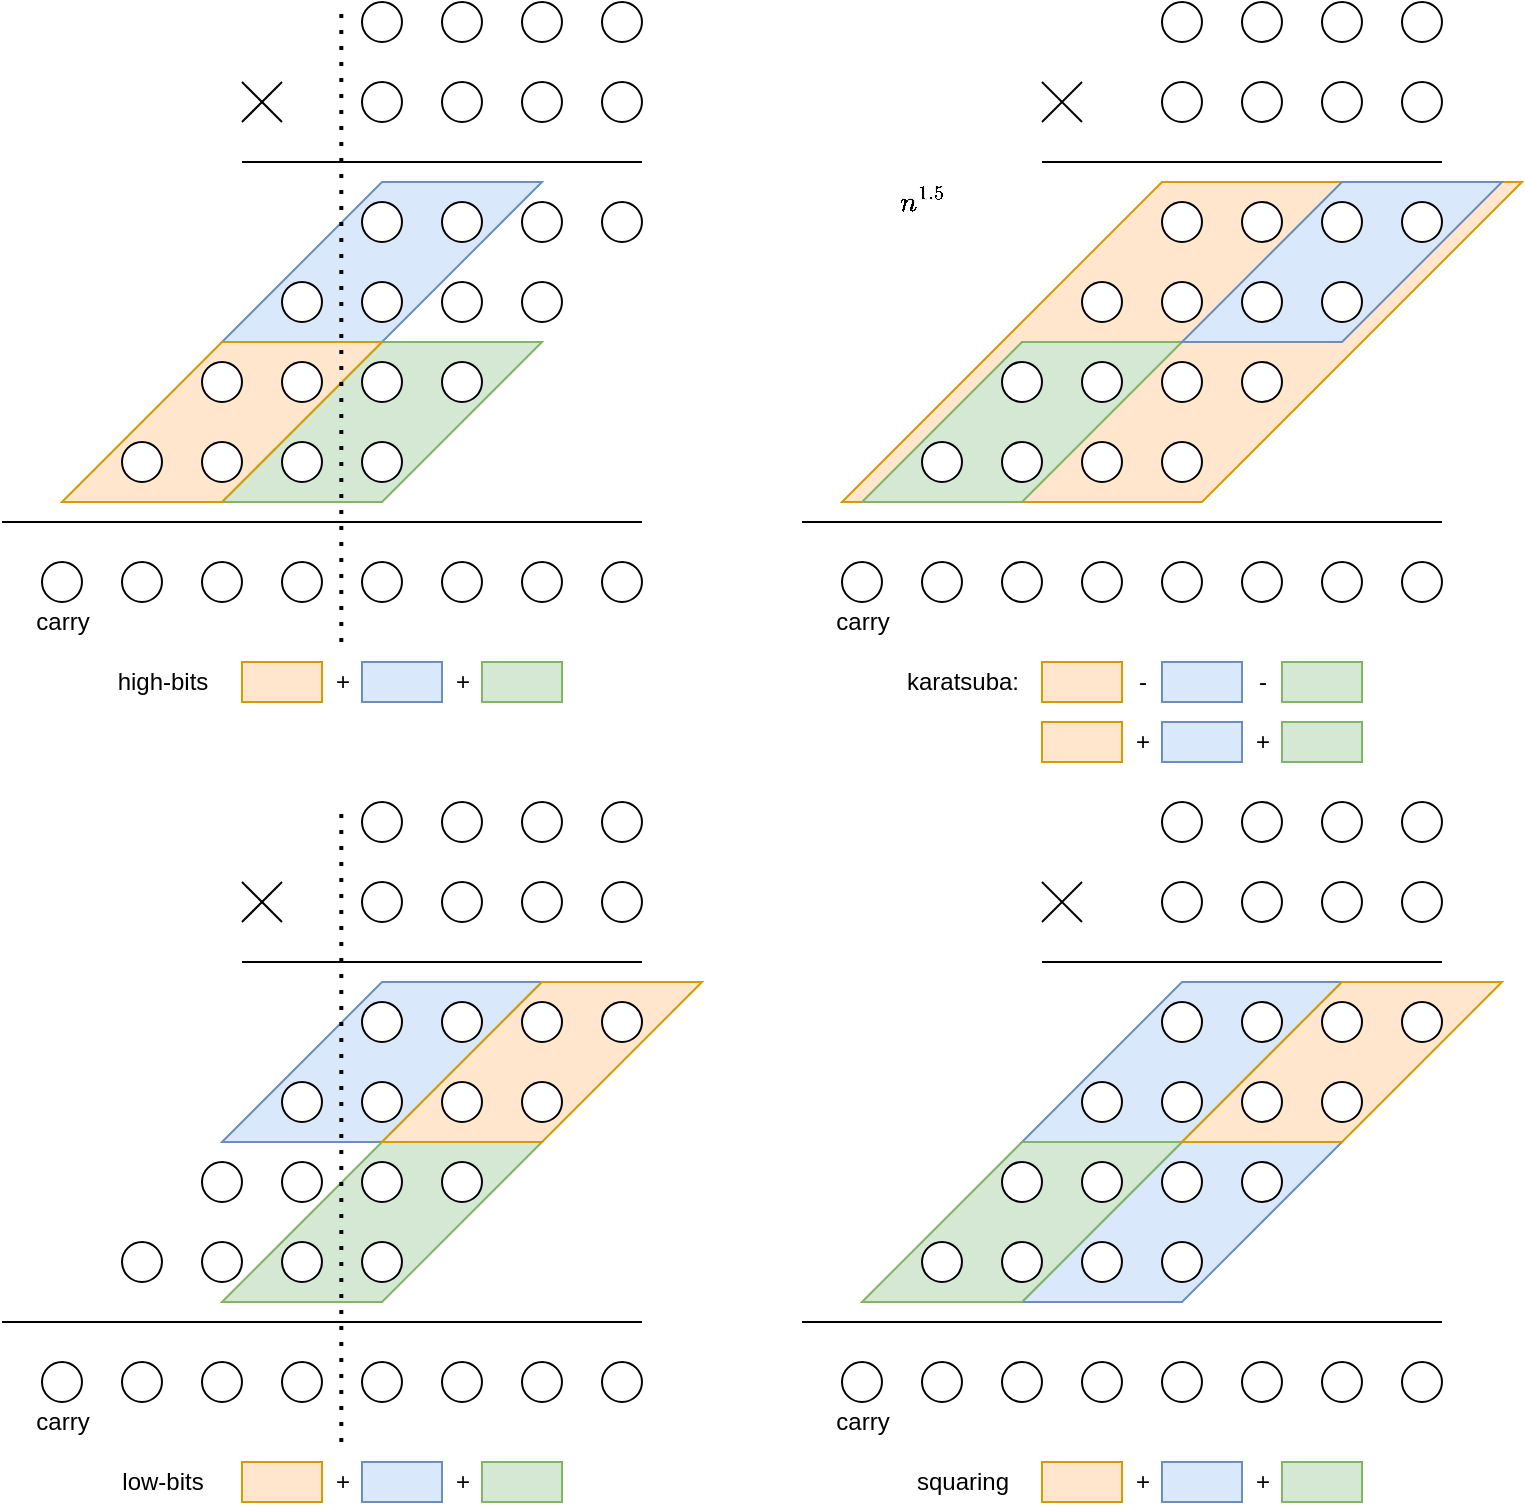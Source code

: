 <mxfile pages="8">
    <diagram id="VqBuKh5A-THluChDFXoK" name="variations">
        <mxGraphModel dx="1422" dy="713" grid="1" gridSize="10" guides="1" tooltips="1" connect="1" arrows="1" fold="1" page="1" pageScale="1" pageWidth="827" pageHeight="1169" math="1" shadow="0">
            <root>
                <mxCell id="0"/>
                <mxCell id="1" parent="0"/>
                <mxCell id="229" value="" style="shape=parallelogram;perimeter=parallelogramPerimeter;whiteSpace=wrap;html=1;fixedSize=1;size=80;fillColor=#dae8fc;strokeColor=#6c8ebf;" parent="1" vertex="1">
                    <mxGeometry x="550" y="610" width="160" height="80" as="geometry"/>
                </mxCell>
                <mxCell id="228" value="" style="shape=parallelogram;perimeter=parallelogramPerimeter;whiteSpace=wrap;html=1;fixedSize=1;size=80;fillColor=#dae8fc;strokeColor=#6c8ebf;" parent="1" vertex="1">
                    <mxGeometry x="550" y="530" width="160" height="80" as="geometry"/>
                </mxCell>
                <mxCell id="227" value="" style="shape=parallelogram;perimeter=parallelogramPerimeter;whiteSpace=wrap;html=1;fixedSize=1;size=80;fillColor=#d5e8d4;strokeColor=#82b366;" parent="1" vertex="1">
                    <mxGeometry x="150" y="610" width="160" height="80" as="geometry"/>
                </mxCell>
                <mxCell id="125" value="" style="shape=parallelogram;perimeter=parallelogramPerimeter;whiteSpace=wrap;html=1;fixedSize=1;size=160;fillColor=#ffe6cc;strokeColor=#d79b00;" parent="1" vertex="1">
                    <mxGeometry x="460" y="130" width="340" height="160" as="geometry"/>
                </mxCell>
                <mxCell id="124" value="" style="shape=parallelogram;perimeter=parallelogramPerimeter;whiteSpace=wrap;html=1;fixedSize=1;size=80;fillColor=#d5e8d4;strokeColor=#82b366;" parent="1" vertex="1">
                    <mxGeometry x="470" y="210" width="160" height="80" as="geometry"/>
                </mxCell>
                <mxCell id="114" value="" style="shape=parallelogram;perimeter=parallelogramPerimeter;whiteSpace=wrap;html=1;fixedSize=1;size=80;fillColor=#dae8fc;strokeColor=#6c8ebf;" parent="1" vertex="1">
                    <mxGeometry x="630" y="130" width="160" height="80" as="geometry"/>
                </mxCell>
                <mxCell id="77" value="" style="ellipse;whiteSpace=wrap;html=1;aspect=fixed;" parent="1" vertex="1">
                    <mxGeometry x="620" y="40" width="20" height="20" as="geometry"/>
                </mxCell>
                <mxCell id="78" value="" style="ellipse;whiteSpace=wrap;html=1;aspect=fixed;" parent="1" vertex="1">
                    <mxGeometry x="660" y="40" width="20" height="20" as="geometry"/>
                </mxCell>
                <mxCell id="79" value="" style="ellipse;whiteSpace=wrap;html=1;aspect=fixed;" parent="1" vertex="1">
                    <mxGeometry x="700" y="40" width="20" height="20" as="geometry"/>
                </mxCell>
                <mxCell id="80" value="" style="ellipse;whiteSpace=wrap;html=1;aspect=fixed;" parent="1" vertex="1">
                    <mxGeometry x="740" y="40" width="20" height="20" as="geometry"/>
                </mxCell>
                <mxCell id="81" value="" style="ellipse;whiteSpace=wrap;html=1;aspect=fixed;" parent="1" vertex="1">
                    <mxGeometry x="620" y="80" width="20" height="20" as="geometry"/>
                </mxCell>
                <mxCell id="82" value="" style="ellipse;whiteSpace=wrap;html=1;aspect=fixed;" parent="1" vertex="1">
                    <mxGeometry x="660" y="80" width="20" height="20" as="geometry"/>
                </mxCell>
                <mxCell id="83" value="" style="ellipse;whiteSpace=wrap;html=1;aspect=fixed;" parent="1" vertex="1">
                    <mxGeometry x="700" y="80" width="20" height="20" as="geometry"/>
                </mxCell>
                <mxCell id="84" value="" style="ellipse;whiteSpace=wrap;html=1;aspect=fixed;" parent="1" vertex="1">
                    <mxGeometry x="740" y="80" width="20" height="20" as="geometry"/>
                </mxCell>
                <mxCell id="85" value="" style="endArrow=none;html=1;" parent="1" edge="1">
                    <mxGeometry width="50" height="50" relative="1" as="geometry">
                        <mxPoint x="560.0" y="120" as="sourcePoint"/>
                        <mxPoint x="760" y="120" as="targetPoint"/>
                    </mxGeometry>
                </mxCell>
                <mxCell id="86" value="" style="endArrow=none;html=1;" parent="1" edge="1">
                    <mxGeometry width="50" height="50" relative="1" as="geometry">
                        <mxPoint x="560.0" y="100" as="sourcePoint"/>
                        <mxPoint x="580.0" y="80" as="targetPoint"/>
                    </mxGeometry>
                </mxCell>
                <mxCell id="87" value="" style="endArrow=none;html=1;" parent="1" edge="1">
                    <mxGeometry width="50" height="50" relative="1" as="geometry">
                        <mxPoint x="560.0" y="80" as="sourcePoint"/>
                        <mxPoint x="580.0" y="100" as="targetPoint"/>
                    </mxGeometry>
                </mxCell>
                <mxCell id="88" value="" style="ellipse;whiteSpace=wrap;html=1;aspect=fixed;" parent="1" vertex="1">
                    <mxGeometry x="620" y="140" width="20" height="20" as="geometry"/>
                </mxCell>
                <mxCell id="89" value="" style="ellipse;whiteSpace=wrap;html=1;aspect=fixed;" parent="1" vertex="1">
                    <mxGeometry x="660" y="140" width="20" height="20" as="geometry"/>
                </mxCell>
                <mxCell id="90" value="" style="ellipse;whiteSpace=wrap;html=1;aspect=fixed;" parent="1" vertex="1">
                    <mxGeometry x="700" y="140" width="20" height="20" as="geometry"/>
                </mxCell>
                <mxCell id="91" value="" style="ellipse;whiteSpace=wrap;html=1;aspect=fixed;" parent="1" vertex="1">
                    <mxGeometry x="740" y="140" width="20" height="20" as="geometry"/>
                </mxCell>
                <mxCell id="92" value="" style="ellipse;whiteSpace=wrap;html=1;aspect=fixed;" parent="1" vertex="1">
                    <mxGeometry x="580" y="180" width="20" height="20" as="geometry"/>
                </mxCell>
                <mxCell id="93" value="" style="ellipse;whiteSpace=wrap;html=1;aspect=fixed;" parent="1" vertex="1">
                    <mxGeometry x="620" y="180" width="20" height="20" as="geometry"/>
                </mxCell>
                <mxCell id="94" value="" style="ellipse;whiteSpace=wrap;html=1;aspect=fixed;" parent="1" vertex="1">
                    <mxGeometry x="660" y="180" width="20" height="20" as="geometry"/>
                </mxCell>
                <mxCell id="95" value="" style="ellipse;whiteSpace=wrap;html=1;aspect=fixed;" parent="1" vertex="1">
                    <mxGeometry x="700" y="180" width="20" height="20" as="geometry"/>
                </mxCell>
                <mxCell id="96" value="" style="ellipse;whiteSpace=wrap;html=1;aspect=fixed;" parent="1" vertex="1">
                    <mxGeometry x="540" y="220" width="20" height="20" as="geometry"/>
                </mxCell>
                <mxCell id="97" value="" style="ellipse;whiteSpace=wrap;html=1;aspect=fixed;" parent="1" vertex="1">
                    <mxGeometry x="580" y="220" width="20" height="20" as="geometry"/>
                </mxCell>
                <mxCell id="98" value="" style="ellipse;whiteSpace=wrap;html=1;aspect=fixed;" parent="1" vertex="1">
                    <mxGeometry x="620" y="220" width="20" height="20" as="geometry"/>
                </mxCell>
                <mxCell id="99" value="" style="ellipse;whiteSpace=wrap;html=1;aspect=fixed;" parent="1" vertex="1">
                    <mxGeometry x="660" y="220" width="20" height="20" as="geometry"/>
                </mxCell>
                <mxCell id="100" value="" style="ellipse;whiteSpace=wrap;html=1;aspect=fixed;" parent="1" vertex="1">
                    <mxGeometry x="500" y="260" width="20" height="20" as="geometry"/>
                </mxCell>
                <mxCell id="101" value="" style="ellipse;whiteSpace=wrap;html=1;aspect=fixed;" parent="1" vertex="1">
                    <mxGeometry x="540" y="260" width="20" height="20" as="geometry"/>
                </mxCell>
                <mxCell id="102" value="" style="ellipse;whiteSpace=wrap;html=1;aspect=fixed;" parent="1" vertex="1">
                    <mxGeometry x="580" y="260" width="20" height="20" as="geometry"/>
                </mxCell>
                <mxCell id="103" value="" style="ellipse;whiteSpace=wrap;html=1;aspect=fixed;" parent="1" vertex="1">
                    <mxGeometry x="620" y="260" width="20" height="20" as="geometry"/>
                </mxCell>
                <mxCell id="104" value="" style="endArrow=none;html=1;" parent="1" edge="1">
                    <mxGeometry width="50" height="50" relative="1" as="geometry">
                        <mxPoint x="440" y="300" as="sourcePoint"/>
                        <mxPoint x="760" y="300" as="targetPoint"/>
                    </mxGeometry>
                </mxCell>
                <mxCell id="105" value="" style="ellipse;whiteSpace=wrap;html=1;aspect=fixed;" parent="1" vertex="1">
                    <mxGeometry x="620" y="320" width="20" height="20" as="geometry"/>
                </mxCell>
                <mxCell id="106" value="" style="ellipse;whiteSpace=wrap;html=1;aspect=fixed;" parent="1" vertex="1">
                    <mxGeometry x="660" y="320" width="20" height="20" as="geometry"/>
                </mxCell>
                <mxCell id="107" value="" style="ellipse;whiteSpace=wrap;html=1;aspect=fixed;" parent="1" vertex="1">
                    <mxGeometry x="700" y="320" width="20" height="20" as="geometry"/>
                </mxCell>
                <mxCell id="108" value="" style="ellipse;whiteSpace=wrap;html=1;aspect=fixed;" parent="1" vertex="1">
                    <mxGeometry x="740" y="320" width="20" height="20" as="geometry"/>
                </mxCell>
                <mxCell id="109" value="" style="ellipse;whiteSpace=wrap;html=1;aspect=fixed;" parent="1" vertex="1">
                    <mxGeometry x="460" y="320" width="20" height="20" as="geometry"/>
                </mxCell>
                <mxCell id="110" value="" style="ellipse;whiteSpace=wrap;html=1;aspect=fixed;" parent="1" vertex="1">
                    <mxGeometry x="500" y="320" width="20" height="20" as="geometry"/>
                </mxCell>
                <mxCell id="111" value="" style="ellipse;whiteSpace=wrap;html=1;aspect=fixed;" parent="1" vertex="1">
                    <mxGeometry x="540" y="320" width="20" height="20" as="geometry"/>
                </mxCell>
                <mxCell id="112" value="" style="ellipse;whiteSpace=wrap;html=1;aspect=fixed;" parent="1" vertex="1">
                    <mxGeometry x="580" y="320" width="20" height="20" as="geometry"/>
                </mxCell>
                <mxCell id="113" value="carry" style="text;html=1;align=center;verticalAlign=middle;resizable=0;points=[];autosize=1;strokeColor=none;fillColor=none;" parent="1" vertex="1">
                    <mxGeometry x="450" y="340" width="40" height="20" as="geometry"/>
                </mxCell>
                <mxCell id="126" value="karatsuba:" style="text;html=1;align=center;verticalAlign=middle;resizable=0;points=[];autosize=1;strokeColor=none;fillColor=none;" parent="1" vertex="1">
                    <mxGeometry x="485" y="370" width="70" height="20" as="geometry"/>
                </mxCell>
                <mxCell id="127" value="" style="rounded=0;whiteSpace=wrap;html=1;fillColor=#ffe6cc;strokeColor=#d79b00;" parent="1" vertex="1">
                    <mxGeometry x="560" y="370" width="40" height="20" as="geometry"/>
                </mxCell>
                <mxCell id="130" value="-" style="text;html=1;align=center;verticalAlign=middle;resizable=0;points=[];autosize=1;strokeColor=none;fillColor=none;" parent="1" vertex="1">
                    <mxGeometry x="600" y="370" width="20" height="20" as="geometry"/>
                </mxCell>
                <mxCell id="131" value="" style="rounded=0;whiteSpace=wrap;html=1;fillColor=#dae8fc;strokeColor=#6c8ebf;" parent="1" vertex="1">
                    <mxGeometry x="620" y="370" width="40" height="20" as="geometry"/>
                </mxCell>
                <mxCell id="132" value="-" style="text;html=1;align=center;verticalAlign=middle;resizable=0;points=[];autosize=1;strokeColor=none;fillColor=none;" parent="1" vertex="1">
                    <mxGeometry x="660" y="370" width="20" height="20" as="geometry"/>
                </mxCell>
                <mxCell id="133" value="" style="rounded=0;whiteSpace=wrap;html=1;fillColor=#d5e8d4;strokeColor=#82b366;" parent="1" vertex="1">
                    <mxGeometry x="680" y="370" width="40" height="20" as="geometry"/>
                </mxCell>
                <mxCell id="135" value="" style="shape=parallelogram;perimeter=parallelogramPerimeter;whiteSpace=wrap;html=1;fixedSize=1;size=80;fillColor=#dae8fc;strokeColor=#6c8ebf;" parent="1" vertex="1">
                    <mxGeometry x="150" y="530" width="160" height="80" as="geometry"/>
                </mxCell>
                <mxCell id="136" value="" style="shape=parallelogram;perimeter=parallelogramPerimeter;whiteSpace=wrap;html=1;fixedSize=1;size=80;fillColor=#ffe6cc;strokeColor=#d79b00;" parent="1" vertex="1">
                    <mxGeometry x="230" y="530" width="160" height="80" as="geometry"/>
                </mxCell>
                <mxCell id="137" value="" style="ellipse;whiteSpace=wrap;html=1;aspect=fixed;" parent="1" vertex="1">
                    <mxGeometry x="220" y="440" width="20" height="20" as="geometry"/>
                </mxCell>
                <mxCell id="138" value="" style="ellipse;whiteSpace=wrap;html=1;aspect=fixed;" parent="1" vertex="1">
                    <mxGeometry x="260" y="440" width="20" height="20" as="geometry"/>
                </mxCell>
                <mxCell id="139" value="" style="ellipse;whiteSpace=wrap;html=1;aspect=fixed;" parent="1" vertex="1">
                    <mxGeometry x="300" y="440" width="20" height="20" as="geometry"/>
                </mxCell>
                <mxCell id="140" value="" style="ellipse;whiteSpace=wrap;html=1;aspect=fixed;" parent="1" vertex="1">
                    <mxGeometry x="340" y="440" width="20" height="20" as="geometry"/>
                </mxCell>
                <mxCell id="141" value="" style="ellipse;whiteSpace=wrap;html=1;aspect=fixed;" parent="1" vertex="1">
                    <mxGeometry x="220" y="480" width="20" height="20" as="geometry"/>
                </mxCell>
                <mxCell id="142" value="" style="ellipse;whiteSpace=wrap;html=1;aspect=fixed;" parent="1" vertex="1">
                    <mxGeometry x="260" y="480" width="20" height="20" as="geometry"/>
                </mxCell>
                <mxCell id="143" value="" style="ellipse;whiteSpace=wrap;html=1;aspect=fixed;" parent="1" vertex="1">
                    <mxGeometry x="300" y="480" width="20" height="20" as="geometry"/>
                </mxCell>
                <mxCell id="144" value="" style="ellipse;whiteSpace=wrap;html=1;aspect=fixed;" parent="1" vertex="1">
                    <mxGeometry x="340" y="480" width="20" height="20" as="geometry"/>
                </mxCell>
                <mxCell id="145" value="" style="endArrow=none;html=1;" parent="1" edge="1">
                    <mxGeometry width="50" height="50" relative="1" as="geometry">
                        <mxPoint x="160" y="520" as="sourcePoint"/>
                        <mxPoint x="360" y="520" as="targetPoint"/>
                    </mxGeometry>
                </mxCell>
                <mxCell id="146" value="" style="endArrow=none;html=1;" parent="1" edge="1">
                    <mxGeometry width="50" height="50" relative="1" as="geometry">
                        <mxPoint x="160" y="500" as="sourcePoint"/>
                        <mxPoint x="180" y="480" as="targetPoint"/>
                    </mxGeometry>
                </mxCell>
                <mxCell id="147" value="" style="endArrow=none;html=1;" parent="1" edge="1">
                    <mxGeometry width="50" height="50" relative="1" as="geometry">
                        <mxPoint x="160" y="480" as="sourcePoint"/>
                        <mxPoint x="180" y="500" as="targetPoint"/>
                    </mxGeometry>
                </mxCell>
                <mxCell id="148" value="" style="ellipse;whiteSpace=wrap;html=1;aspect=fixed;" parent="1" vertex="1">
                    <mxGeometry x="220" y="540" width="20" height="20" as="geometry"/>
                </mxCell>
                <mxCell id="149" value="" style="ellipse;whiteSpace=wrap;html=1;aspect=fixed;" parent="1" vertex="1">
                    <mxGeometry x="260" y="540" width="20" height="20" as="geometry"/>
                </mxCell>
                <mxCell id="150" value="" style="ellipse;whiteSpace=wrap;html=1;aspect=fixed;" parent="1" vertex="1">
                    <mxGeometry x="300" y="540" width="20" height="20" as="geometry"/>
                </mxCell>
                <mxCell id="151" value="" style="ellipse;whiteSpace=wrap;html=1;aspect=fixed;" parent="1" vertex="1">
                    <mxGeometry x="340" y="540" width="20" height="20" as="geometry"/>
                </mxCell>
                <mxCell id="152" value="" style="ellipse;whiteSpace=wrap;html=1;aspect=fixed;" parent="1" vertex="1">
                    <mxGeometry x="180" y="580" width="20" height="20" as="geometry"/>
                </mxCell>
                <mxCell id="153" value="" style="ellipse;whiteSpace=wrap;html=1;aspect=fixed;" parent="1" vertex="1">
                    <mxGeometry x="220" y="580" width="20" height="20" as="geometry"/>
                </mxCell>
                <mxCell id="154" value="" style="ellipse;whiteSpace=wrap;html=1;aspect=fixed;" parent="1" vertex="1">
                    <mxGeometry x="260" y="580" width="20" height="20" as="geometry"/>
                </mxCell>
                <mxCell id="155" value="" style="ellipse;whiteSpace=wrap;html=1;aspect=fixed;" parent="1" vertex="1">
                    <mxGeometry x="300" y="580" width="20" height="20" as="geometry"/>
                </mxCell>
                <mxCell id="156" value="" style="ellipse;whiteSpace=wrap;html=1;aspect=fixed;" parent="1" vertex="1">
                    <mxGeometry x="140" y="620" width="20" height="20" as="geometry"/>
                </mxCell>
                <mxCell id="157" value="" style="ellipse;whiteSpace=wrap;html=1;aspect=fixed;" parent="1" vertex="1">
                    <mxGeometry x="180" y="620" width="20" height="20" as="geometry"/>
                </mxCell>
                <mxCell id="158" value="" style="ellipse;whiteSpace=wrap;html=1;aspect=fixed;" parent="1" vertex="1">
                    <mxGeometry x="220" y="620" width="20" height="20" as="geometry"/>
                </mxCell>
                <mxCell id="159" value="" style="ellipse;whiteSpace=wrap;html=1;aspect=fixed;" parent="1" vertex="1">
                    <mxGeometry x="260" y="620" width="20" height="20" as="geometry"/>
                </mxCell>
                <mxCell id="160" value="" style="ellipse;whiteSpace=wrap;html=1;aspect=fixed;" parent="1" vertex="1">
                    <mxGeometry x="100" y="660" width="20" height="20" as="geometry"/>
                </mxCell>
                <mxCell id="161" value="" style="ellipse;whiteSpace=wrap;html=1;aspect=fixed;" parent="1" vertex="1">
                    <mxGeometry x="140" y="660" width="20" height="20" as="geometry"/>
                </mxCell>
                <mxCell id="162" value="" style="ellipse;whiteSpace=wrap;html=1;aspect=fixed;" parent="1" vertex="1">
                    <mxGeometry x="180" y="660" width="20" height="20" as="geometry"/>
                </mxCell>
                <mxCell id="163" value="" style="ellipse;whiteSpace=wrap;html=1;aspect=fixed;" parent="1" vertex="1">
                    <mxGeometry x="220" y="660" width="20" height="20" as="geometry"/>
                </mxCell>
                <mxCell id="164" value="" style="endArrow=none;html=1;" parent="1" edge="1">
                    <mxGeometry width="50" height="50" relative="1" as="geometry">
                        <mxPoint x="40" y="700" as="sourcePoint"/>
                        <mxPoint x="360" y="700" as="targetPoint"/>
                    </mxGeometry>
                </mxCell>
                <mxCell id="165" value="" style="ellipse;whiteSpace=wrap;html=1;aspect=fixed;" parent="1" vertex="1">
                    <mxGeometry x="220" y="720" width="20" height="20" as="geometry"/>
                </mxCell>
                <mxCell id="166" value="" style="ellipse;whiteSpace=wrap;html=1;aspect=fixed;" parent="1" vertex="1">
                    <mxGeometry x="260" y="720" width="20" height="20" as="geometry"/>
                </mxCell>
                <mxCell id="167" value="" style="ellipse;whiteSpace=wrap;html=1;aspect=fixed;" parent="1" vertex="1">
                    <mxGeometry x="300" y="720" width="20" height="20" as="geometry"/>
                </mxCell>
                <mxCell id="168" value="" style="ellipse;whiteSpace=wrap;html=1;aspect=fixed;" parent="1" vertex="1">
                    <mxGeometry x="340" y="720" width="20" height="20" as="geometry"/>
                </mxCell>
                <mxCell id="169" value="" style="ellipse;whiteSpace=wrap;html=1;aspect=fixed;" parent="1" vertex="1">
                    <mxGeometry x="60" y="720" width="20" height="20" as="geometry"/>
                </mxCell>
                <mxCell id="170" value="" style="ellipse;whiteSpace=wrap;html=1;aspect=fixed;" parent="1" vertex="1">
                    <mxGeometry x="100" y="720" width="20" height="20" as="geometry"/>
                </mxCell>
                <mxCell id="171" value="" style="ellipse;whiteSpace=wrap;html=1;aspect=fixed;" parent="1" vertex="1">
                    <mxGeometry x="140" y="720" width="20" height="20" as="geometry"/>
                </mxCell>
                <mxCell id="172" value="" style="ellipse;whiteSpace=wrap;html=1;aspect=fixed;" parent="1" vertex="1">
                    <mxGeometry x="180" y="720" width="20" height="20" as="geometry"/>
                </mxCell>
                <mxCell id="173" value="carry" style="text;html=1;align=center;verticalAlign=middle;resizable=0;points=[];autosize=1;strokeColor=none;fillColor=none;" parent="1" vertex="1">
                    <mxGeometry x="50" y="740" width="40" height="20" as="geometry"/>
                </mxCell>
                <mxCell id="174" value="low-bits" style="text;html=1;align=center;verticalAlign=middle;resizable=0;points=[];autosize=1;strokeColor=none;fillColor=none;" parent="1" vertex="1">
                    <mxGeometry x="90" y="770" width="60" height="20" as="geometry"/>
                </mxCell>
                <mxCell id="175" value="" style="rounded=0;whiteSpace=wrap;html=1;fillColor=#ffe6cc;strokeColor=#d79b00;" parent="1" vertex="1">
                    <mxGeometry x="160" y="770" width="40" height="20" as="geometry"/>
                </mxCell>
                <mxCell id="176" value="+" style="text;html=1;align=center;verticalAlign=middle;resizable=0;points=[];autosize=1;strokeColor=none;fillColor=none;" parent="1" vertex="1">
                    <mxGeometry x="200" y="770" width="20" height="20" as="geometry"/>
                </mxCell>
                <mxCell id="177" value="" style="rounded=0;whiteSpace=wrap;html=1;fillColor=#dae8fc;strokeColor=#6c8ebf;" parent="1" vertex="1">
                    <mxGeometry x="220" y="770" width="40" height="20" as="geometry"/>
                </mxCell>
                <mxCell id="178" value="+" style="text;html=1;align=center;verticalAlign=middle;resizable=0;points=[];autosize=1;strokeColor=none;fillColor=none;" parent="1" vertex="1">
                    <mxGeometry x="260" y="770" width="20" height="20" as="geometry"/>
                </mxCell>
                <mxCell id="179" value="" style="rounded=0;whiteSpace=wrap;html=1;fillColor=#d5e8d4;strokeColor=#82b366;" parent="1" vertex="1">
                    <mxGeometry x="280" y="770" width="40" height="20" as="geometry"/>
                </mxCell>
                <mxCell id="181" value="" style="shape=parallelogram;perimeter=parallelogramPerimeter;whiteSpace=wrap;html=1;fixedSize=1;size=80;fillColor=#d5e8d4;strokeColor=#82b366;" parent="1" vertex="1">
                    <mxGeometry x="470" y="610" width="160" height="80" as="geometry"/>
                </mxCell>
                <mxCell id="182" value="" style="shape=parallelogram;perimeter=parallelogramPerimeter;whiteSpace=wrap;html=1;fixedSize=1;size=80;fillColor=#ffe6cc;strokeColor=#d79b00;" parent="1" vertex="1">
                    <mxGeometry x="630" y="530" width="160" height="80" as="geometry"/>
                </mxCell>
                <mxCell id="183" value="" style="ellipse;whiteSpace=wrap;html=1;aspect=fixed;" parent="1" vertex="1">
                    <mxGeometry x="620" y="440" width="20" height="20" as="geometry"/>
                </mxCell>
                <mxCell id="184" value="" style="ellipse;whiteSpace=wrap;html=1;aspect=fixed;" parent="1" vertex="1">
                    <mxGeometry x="660" y="440" width="20" height="20" as="geometry"/>
                </mxCell>
                <mxCell id="185" value="" style="ellipse;whiteSpace=wrap;html=1;aspect=fixed;" parent="1" vertex="1">
                    <mxGeometry x="700" y="440" width="20" height="20" as="geometry"/>
                </mxCell>
                <mxCell id="186" value="" style="ellipse;whiteSpace=wrap;html=1;aspect=fixed;" parent="1" vertex="1">
                    <mxGeometry x="740" y="440" width="20" height="20" as="geometry"/>
                </mxCell>
                <mxCell id="187" value="" style="ellipse;whiteSpace=wrap;html=1;aspect=fixed;" parent="1" vertex="1">
                    <mxGeometry x="620" y="480" width="20" height="20" as="geometry"/>
                </mxCell>
                <mxCell id="188" value="" style="ellipse;whiteSpace=wrap;html=1;aspect=fixed;" parent="1" vertex="1">
                    <mxGeometry x="660" y="480" width="20" height="20" as="geometry"/>
                </mxCell>
                <mxCell id="189" value="" style="ellipse;whiteSpace=wrap;html=1;aspect=fixed;" parent="1" vertex="1">
                    <mxGeometry x="700" y="480" width="20" height="20" as="geometry"/>
                </mxCell>
                <mxCell id="190" value="" style="ellipse;whiteSpace=wrap;html=1;aspect=fixed;" parent="1" vertex="1">
                    <mxGeometry x="740" y="480" width="20" height="20" as="geometry"/>
                </mxCell>
                <mxCell id="191" value="" style="endArrow=none;html=1;" parent="1" edge="1">
                    <mxGeometry width="50" height="50" relative="1" as="geometry">
                        <mxPoint x="560" y="520" as="sourcePoint"/>
                        <mxPoint x="760" y="520" as="targetPoint"/>
                    </mxGeometry>
                </mxCell>
                <mxCell id="192" value="" style="endArrow=none;html=1;" parent="1" edge="1">
                    <mxGeometry width="50" height="50" relative="1" as="geometry">
                        <mxPoint x="560" y="500" as="sourcePoint"/>
                        <mxPoint x="580" y="480" as="targetPoint"/>
                    </mxGeometry>
                </mxCell>
                <mxCell id="193" value="" style="endArrow=none;html=1;" parent="1" edge="1">
                    <mxGeometry width="50" height="50" relative="1" as="geometry">
                        <mxPoint x="560" y="480" as="sourcePoint"/>
                        <mxPoint x="580" y="500" as="targetPoint"/>
                    </mxGeometry>
                </mxCell>
                <mxCell id="194" value="" style="ellipse;whiteSpace=wrap;html=1;aspect=fixed;" parent="1" vertex="1">
                    <mxGeometry x="620" y="540" width="20" height="20" as="geometry"/>
                </mxCell>
                <mxCell id="195" value="" style="ellipse;whiteSpace=wrap;html=1;aspect=fixed;" parent="1" vertex="1">
                    <mxGeometry x="660" y="540" width="20" height="20" as="geometry"/>
                </mxCell>
                <mxCell id="196" value="" style="ellipse;whiteSpace=wrap;html=1;aspect=fixed;" parent="1" vertex="1">
                    <mxGeometry x="700" y="540" width="20" height="20" as="geometry"/>
                </mxCell>
                <mxCell id="197" value="" style="ellipse;whiteSpace=wrap;html=1;aspect=fixed;" parent="1" vertex="1">
                    <mxGeometry x="740" y="540" width="20" height="20" as="geometry"/>
                </mxCell>
                <mxCell id="198" value="" style="ellipse;whiteSpace=wrap;html=1;aspect=fixed;" parent="1" vertex="1">
                    <mxGeometry x="580" y="580" width="20" height="20" as="geometry"/>
                </mxCell>
                <mxCell id="199" value="" style="ellipse;whiteSpace=wrap;html=1;aspect=fixed;" parent="1" vertex="1">
                    <mxGeometry x="620" y="580" width="20" height="20" as="geometry"/>
                </mxCell>
                <mxCell id="200" value="" style="ellipse;whiteSpace=wrap;html=1;aspect=fixed;" parent="1" vertex="1">
                    <mxGeometry x="660" y="580" width="20" height="20" as="geometry"/>
                </mxCell>
                <mxCell id="201" value="" style="ellipse;whiteSpace=wrap;html=1;aspect=fixed;" parent="1" vertex="1">
                    <mxGeometry x="700" y="580" width="20" height="20" as="geometry"/>
                </mxCell>
                <mxCell id="202" value="" style="ellipse;whiteSpace=wrap;html=1;aspect=fixed;" parent="1" vertex="1">
                    <mxGeometry x="540" y="620" width="20" height="20" as="geometry"/>
                </mxCell>
                <mxCell id="203" value="" style="ellipse;whiteSpace=wrap;html=1;aspect=fixed;" parent="1" vertex="1">
                    <mxGeometry x="580" y="620" width="20" height="20" as="geometry"/>
                </mxCell>
                <mxCell id="204" value="" style="ellipse;whiteSpace=wrap;html=1;aspect=fixed;" parent="1" vertex="1">
                    <mxGeometry x="620" y="620" width="20" height="20" as="geometry"/>
                </mxCell>
                <mxCell id="205" value="" style="ellipse;whiteSpace=wrap;html=1;aspect=fixed;" parent="1" vertex="1">
                    <mxGeometry x="660" y="620" width="20" height="20" as="geometry"/>
                </mxCell>
                <mxCell id="206" value="" style="ellipse;whiteSpace=wrap;html=1;aspect=fixed;" parent="1" vertex="1">
                    <mxGeometry x="500" y="660" width="20" height="20" as="geometry"/>
                </mxCell>
                <mxCell id="207" value="" style="ellipse;whiteSpace=wrap;html=1;aspect=fixed;" parent="1" vertex="1">
                    <mxGeometry x="540" y="660" width="20" height="20" as="geometry"/>
                </mxCell>
                <mxCell id="208" value="" style="ellipse;whiteSpace=wrap;html=1;aspect=fixed;" parent="1" vertex="1">
                    <mxGeometry x="580" y="660" width="20" height="20" as="geometry"/>
                </mxCell>
                <mxCell id="209" value="" style="ellipse;whiteSpace=wrap;html=1;aspect=fixed;" parent="1" vertex="1">
                    <mxGeometry x="620" y="660" width="20" height="20" as="geometry"/>
                </mxCell>
                <mxCell id="210" value="" style="endArrow=none;html=1;" parent="1" edge="1">
                    <mxGeometry width="50" height="50" relative="1" as="geometry">
                        <mxPoint x="440" y="700" as="sourcePoint"/>
                        <mxPoint x="760" y="700" as="targetPoint"/>
                    </mxGeometry>
                </mxCell>
                <mxCell id="211" value="" style="ellipse;whiteSpace=wrap;html=1;aspect=fixed;" parent="1" vertex="1">
                    <mxGeometry x="620" y="720" width="20" height="20" as="geometry"/>
                </mxCell>
                <mxCell id="212" value="" style="ellipse;whiteSpace=wrap;html=1;aspect=fixed;" parent="1" vertex="1">
                    <mxGeometry x="660" y="720" width="20" height="20" as="geometry"/>
                </mxCell>
                <mxCell id="213" value="" style="ellipse;whiteSpace=wrap;html=1;aspect=fixed;" parent="1" vertex="1">
                    <mxGeometry x="700" y="720" width="20" height="20" as="geometry"/>
                </mxCell>
                <mxCell id="214" value="" style="ellipse;whiteSpace=wrap;html=1;aspect=fixed;" parent="1" vertex="1">
                    <mxGeometry x="740" y="720" width="20" height="20" as="geometry"/>
                </mxCell>
                <mxCell id="215" value="" style="ellipse;whiteSpace=wrap;html=1;aspect=fixed;" parent="1" vertex="1">
                    <mxGeometry x="460" y="720" width="20" height="20" as="geometry"/>
                </mxCell>
                <mxCell id="216" value="" style="ellipse;whiteSpace=wrap;html=1;aspect=fixed;" parent="1" vertex="1">
                    <mxGeometry x="500" y="720" width="20" height="20" as="geometry"/>
                </mxCell>
                <mxCell id="217" value="" style="ellipse;whiteSpace=wrap;html=1;aspect=fixed;" parent="1" vertex="1">
                    <mxGeometry x="540" y="720" width="20" height="20" as="geometry"/>
                </mxCell>
                <mxCell id="218" value="" style="ellipse;whiteSpace=wrap;html=1;aspect=fixed;" parent="1" vertex="1">
                    <mxGeometry x="580" y="720" width="20" height="20" as="geometry"/>
                </mxCell>
                <mxCell id="219" value="carry" style="text;html=1;align=center;verticalAlign=middle;resizable=0;points=[];autosize=1;strokeColor=none;fillColor=none;" parent="1" vertex="1">
                    <mxGeometry x="450" y="740" width="40" height="20" as="geometry"/>
                </mxCell>
                <mxCell id="220" value="squaring" style="text;html=1;align=center;verticalAlign=middle;resizable=0;points=[];autosize=1;strokeColor=none;fillColor=none;" parent="1" vertex="1">
                    <mxGeometry x="490" y="770" width="60" height="20" as="geometry"/>
                </mxCell>
                <mxCell id="221" value="" style="rounded=0;whiteSpace=wrap;html=1;fillColor=#ffe6cc;strokeColor=#d79b00;" parent="1" vertex="1">
                    <mxGeometry x="560" y="770" width="40" height="20" as="geometry"/>
                </mxCell>
                <mxCell id="222" value="+" style="text;html=1;align=center;verticalAlign=middle;resizable=0;points=[];autosize=1;strokeColor=none;fillColor=none;" parent="1" vertex="1">
                    <mxGeometry x="600" y="770" width="20" height="20" as="geometry"/>
                </mxCell>
                <mxCell id="223" value="" style="rounded=0;whiteSpace=wrap;html=1;fillColor=#dae8fc;strokeColor=#6c8ebf;" parent="1" vertex="1">
                    <mxGeometry x="620" y="770" width="40" height="20" as="geometry"/>
                </mxCell>
                <mxCell id="224" value="+" style="text;html=1;align=center;verticalAlign=middle;resizable=0;points=[];autosize=1;strokeColor=none;fillColor=none;" parent="1" vertex="1">
                    <mxGeometry x="660" y="770" width="20" height="20" as="geometry"/>
                </mxCell>
                <mxCell id="225" value="" style="rounded=0;whiteSpace=wrap;html=1;fillColor=#d5e8d4;strokeColor=#82b366;" parent="1" vertex="1">
                    <mxGeometry x="680" y="770" width="40" height="20" as="geometry"/>
                </mxCell>
                <mxCell id="226" value="" style="endArrow=none;dashed=1;html=1;dashPattern=1 3;strokeWidth=2;" parent="1" edge="1">
                    <mxGeometry width="50" height="50" relative="1" as="geometry">
                        <mxPoint x="209.66" y="760" as="sourcePoint"/>
                        <mxPoint x="209.66" y="440" as="targetPoint"/>
                    </mxGeometry>
                </mxCell>
                <mxCell id="oEYoNpcb3EF5R4xYaGX7-229" value="$$n^{1.5}$$" style="text;html=1;align=center;verticalAlign=middle;resizable=0;points=[];autosize=1;strokeColor=none;fillColor=none;" parent="1" vertex="1">
                    <mxGeometry x="460" y="130" width="80" height="20" as="geometry"/>
                </mxCell>
                <mxCell id="oEYoNpcb3EF5R4xYaGX7-234" value="" style="rounded=0;whiteSpace=wrap;html=1;fillColor=#ffe6cc;strokeColor=#d79b00;" parent="1" vertex="1">
                    <mxGeometry x="560" y="400" width="40" height="20" as="geometry"/>
                </mxCell>
                <mxCell id="oEYoNpcb3EF5R4xYaGX7-235" value="+" style="text;html=1;align=center;verticalAlign=middle;resizable=0;points=[];autosize=1;strokeColor=none;fillColor=none;" parent="1" vertex="1">
                    <mxGeometry x="600" y="400" width="20" height="20" as="geometry"/>
                </mxCell>
                <mxCell id="oEYoNpcb3EF5R4xYaGX7-236" value="" style="rounded=0;whiteSpace=wrap;html=1;fillColor=#dae8fc;strokeColor=#6c8ebf;" parent="1" vertex="1">
                    <mxGeometry x="620" y="400" width="40" height="20" as="geometry"/>
                </mxCell>
                <mxCell id="oEYoNpcb3EF5R4xYaGX7-237" value="+" style="text;html=1;align=center;verticalAlign=middle;resizable=0;points=[];autosize=1;strokeColor=none;fillColor=none;" parent="1" vertex="1">
                    <mxGeometry x="660" y="400" width="20" height="20" as="geometry"/>
                </mxCell>
                <mxCell id="oEYoNpcb3EF5R4xYaGX7-238" value="" style="rounded=0;whiteSpace=wrap;html=1;fillColor=#d5e8d4;strokeColor=#82b366;" parent="1" vertex="1">
                    <mxGeometry x="680" y="400" width="40" height="20" as="geometry"/>
                </mxCell>
                <mxCell id="277" value="" style="shape=parallelogram;perimeter=parallelogramPerimeter;whiteSpace=wrap;html=1;fixedSize=1;size=80;fillColor=#d5e8d4;strokeColor=#82b366;" vertex="1" parent="1">
                    <mxGeometry x="150" y="210" width="160" height="80" as="geometry"/>
                </mxCell>
                <mxCell id="278" value="" style="shape=parallelogram;perimeter=parallelogramPerimeter;whiteSpace=wrap;html=1;fixedSize=1;size=80;fillColor=#dae8fc;strokeColor=#6c8ebf;" vertex="1" parent="1">
                    <mxGeometry x="150" y="130" width="160" height="80" as="geometry"/>
                </mxCell>
                <mxCell id="279" value="" style="shape=parallelogram;perimeter=parallelogramPerimeter;whiteSpace=wrap;html=1;fixedSize=1;size=80;fillColor=#ffe6cc;strokeColor=#d79b00;" vertex="1" parent="1">
                    <mxGeometry x="70" y="210" width="160" height="80" as="geometry"/>
                </mxCell>
                <mxCell id="280" value="" style="ellipse;whiteSpace=wrap;html=1;aspect=fixed;" vertex="1" parent="1">
                    <mxGeometry x="220" y="40" width="20" height="20" as="geometry"/>
                </mxCell>
                <mxCell id="281" value="" style="ellipse;whiteSpace=wrap;html=1;aspect=fixed;" vertex="1" parent="1">
                    <mxGeometry x="260" y="40" width="20" height="20" as="geometry"/>
                </mxCell>
                <mxCell id="282" value="" style="ellipse;whiteSpace=wrap;html=1;aspect=fixed;" vertex="1" parent="1">
                    <mxGeometry x="300" y="40" width="20" height="20" as="geometry"/>
                </mxCell>
                <mxCell id="283" value="" style="ellipse;whiteSpace=wrap;html=1;aspect=fixed;" vertex="1" parent="1">
                    <mxGeometry x="340" y="40" width="20" height="20" as="geometry"/>
                </mxCell>
                <mxCell id="284" value="" style="ellipse;whiteSpace=wrap;html=1;aspect=fixed;" vertex="1" parent="1">
                    <mxGeometry x="220" y="80" width="20" height="20" as="geometry"/>
                </mxCell>
                <mxCell id="285" value="" style="ellipse;whiteSpace=wrap;html=1;aspect=fixed;" vertex="1" parent="1">
                    <mxGeometry x="260" y="80" width="20" height="20" as="geometry"/>
                </mxCell>
                <mxCell id="286" value="" style="ellipse;whiteSpace=wrap;html=1;aspect=fixed;" vertex="1" parent="1">
                    <mxGeometry x="300" y="80" width="20" height="20" as="geometry"/>
                </mxCell>
                <mxCell id="287" value="" style="ellipse;whiteSpace=wrap;html=1;aspect=fixed;" vertex="1" parent="1">
                    <mxGeometry x="340" y="80" width="20" height="20" as="geometry"/>
                </mxCell>
                <mxCell id="288" value="" style="endArrow=none;html=1;" edge="1" parent="1">
                    <mxGeometry width="50" height="50" relative="1" as="geometry">
                        <mxPoint x="160" y="120" as="sourcePoint"/>
                        <mxPoint x="360.0" y="120" as="targetPoint"/>
                    </mxGeometry>
                </mxCell>
                <mxCell id="289" value="" style="endArrow=none;html=1;" edge="1" parent="1">
                    <mxGeometry width="50" height="50" relative="1" as="geometry">
                        <mxPoint x="160" y="100" as="sourcePoint"/>
                        <mxPoint x="180" y="80" as="targetPoint"/>
                    </mxGeometry>
                </mxCell>
                <mxCell id="290" value="" style="endArrow=none;html=1;" edge="1" parent="1">
                    <mxGeometry width="50" height="50" relative="1" as="geometry">
                        <mxPoint x="160" y="80" as="sourcePoint"/>
                        <mxPoint x="180" y="100" as="targetPoint"/>
                    </mxGeometry>
                </mxCell>
                <mxCell id="291" value="" style="ellipse;whiteSpace=wrap;html=1;aspect=fixed;" vertex="1" parent="1">
                    <mxGeometry x="220" y="140" width="20" height="20" as="geometry"/>
                </mxCell>
                <mxCell id="292" value="" style="ellipse;whiteSpace=wrap;html=1;aspect=fixed;" vertex="1" parent="1">
                    <mxGeometry x="260" y="140" width="20" height="20" as="geometry"/>
                </mxCell>
                <mxCell id="293" value="" style="ellipse;whiteSpace=wrap;html=1;aspect=fixed;" vertex="1" parent="1">
                    <mxGeometry x="300" y="140" width="20" height="20" as="geometry"/>
                </mxCell>
                <mxCell id="294" value="" style="ellipse;whiteSpace=wrap;html=1;aspect=fixed;" vertex="1" parent="1">
                    <mxGeometry x="340" y="140" width="20" height="20" as="geometry"/>
                </mxCell>
                <mxCell id="295" value="" style="ellipse;whiteSpace=wrap;html=1;aspect=fixed;" vertex="1" parent="1">
                    <mxGeometry x="180" y="180" width="20" height="20" as="geometry"/>
                </mxCell>
                <mxCell id="296" value="" style="ellipse;whiteSpace=wrap;html=1;aspect=fixed;" vertex="1" parent="1">
                    <mxGeometry x="220" y="180" width="20" height="20" as="geometry"/>
                </mxCell>
                <mxCell id="297" value="" style="ellipse;whiteSpace=wrap;html=1;aspect=fixed;" vertex="1" parent="1">
                    <mxGeometry x="260" y="180" width="20" height="20" as="geometry"/>
                </mxCell>
                <mxCell id="298" value="" style="ellipse;whiteSpace=wrap;html=1;aspect=fixed;" vertex="1" parent="1">
                    <mxGeometry x="300" y="180" width="20" height="20" as="geometry"/>
                </mxCell>
                <mxCell id="299" value="" style="ellipse;whiteSpace=wrap;html=1;aspect=fixed;" vertex="1" parent="1">
                    <mxGeometry x="140" y="220" width="20" height="20" as="geometry"/>
                </mxCell>
                <mxCell id="300" value="" style="ellipse;whiteSpace=wrap;html=1;aspect=fixed;" vertex="1" parent="1">
                    <mxGeometry x="180" y="220" width="20" height="20" as="geometry"/>
                </mxCell>
                <mxCell id="301" value="" style="ellipse;whiteSpace=wrap;html=1;aspect=fixed;" vertex="1" parent="1">
                    <mxGeometry x="220" y="220" width="20" height="20" as="geometry"/>
                </mxCell>
                <mxCell id="302" value="" style="ellipse;whiteSpace=wrap;html=1;aspect=fixed;" vertex="1" parent="1">
                    <mxGeometry x="260" y="220" width="20" height="20" as="geometry"/>
                </mxCell>
                <mxCell id="303" value="" style="ellipse;whiteSpace=wrap;html=1;aspect=fixed;" vertex="1" parent="1">
                    <mxGeometry x="100" y="260" width="20" height="20" as="geometry"/>
                </mxCell>
                <mxCell id="304" value="" style="ellipse;whiteSpace=wrap;html=1;aspect=fixed;" vertex="1" parent="1">
                    <mxGeometry x="140" y="260" width="20" height="20" as="geometry"/>
                </mxCell>
                <mxCell id="305" value="" style="ellipse;whiteSpace=wrap;html=1;aspect=fixed;" vertex="1" parent="1">
                    <mxGeometry x="180" y="260" width="20" height="20" as="geometry"/>
                </mxCell>
                <mxCell id="306" value="" style="ellipse;whiteSpace=wrap;html=1;aspect=fixed;" vertex="1" parent="1">
                    <mxGeometry x="220" y="260" width="20" height="20" as="geometry"/>
                </mxCell>
                <mxCell id="307" value="" style="endArrow=none;html=1;" edge="1" parent="1">
                    <mxGeometry width="50" height="50" relative="1" as="geometry">
                        <mxPoint x="40" y="300" as="sourcePoint"/>
                        <mxPoint x="360.0" y="300" as="targetPoint"/>
                    </mxGeometry>
                </mxCell>
                <mxCell id="308" value="" style="ellipse;whiteSpace=wrap;html=1;aspect=fixed;" vertex="1" parent="1">
                    <mxGeometry x="220" y="320" width="20" height="20" as="geometry"/>
                </mxCell>
                <mxCell id="309" value="" style="ellipse;whiteSpace=wrap;html=1;aspect=fixed;" vertex="1" parent="1">
                    <mxGeometry x="260" y="320" width="20" height="20" as="geometry"/>
                </mxCell>
                <mxCell id="310" value="" style="ellipse;whiteSpace=wrap;html=1;aspect=fixed;" vertex="1" parent="1">
                    <mxGeometry x="300" y="320" width="20" height="20" as="geometry"/>
                </mxCell>
                <mxCell id="311" value="" style="ellipse;whiteSpace=wrap;html=1;aspect=fixed;" vertex="1" parent="1">
                    <mxGeometry x="340" y="320" width="20" height="20" as="geometry"/>
                </mxCell>
                <mxCell id="312" value="" style="ellipse;whiteSpace=wrap;html=1;aspect=fixed;" vertex="1" parent="1">
                    <mxGeometry x="60" y="320" width="20" height="20" as="geometry"/>
                </mxCell>
                <mxCell id="313" value="" style="ellipse;whiteSpace=wrap;html=1;aspect=fixed;" vertex="1" parent="1">
                    <mxGeometry x="100" y="320" width="20" height="20" as="geometry"/>
                </mxCell>
                <mxCell id="314" value="" style="ellipse;whiteSpace=wrap;html=1;aspect=fixed;" vertex="1" parent="1">
                    <mxGeometry x="140" y="320" width="20" height="20" as="geometry"/>
                </mxCell>
                <mxCell id="315" value="" style="ellipse;whiteSpace=wrap;html=1;aspect=fixed;" vertex="1" parent="1">
                    <mxGeometry x="180" y="320" width="20" height="20" as="geometry"/>
                </mxCell>
                <mxCell id="316" value="carry" style="text;html=1;align=center;verticalAlign=middle;resizable=0;points=[];autosize=1;strokeColor=none;fillColor=none;" vertex="1" parent="1">
                    <mxGeometry x="50" y="340" width="40" height="20" as="geometry"/>
                </mxCell>
                <mxCell id="317" value="high-bits" style="text;html=1;align=center;verticalAlign=middle;resizable=0;points=[];autosize=1;strokeColor=none;fillColor=none;" vertex="1" parent="1">
                    <mxGeometry x="90" y="370" width="60" height="20" as="geometry"/>
                </mxCell>
                <mxCell id="318" value="" style="rounded=0;whiteSpace=wrap;html=1;fillColor=#ffe6cc;strokeColor=#d79b00;" vertex="1" parent="1">
                    <mxGeometry x="160" y="370" width="40" height="20" as="geometry"/>
                </mxCell>
                <mxCell id="319" value="+" style="text;html=1;align=center;verticalAlign=middle;resizable=0;points=[];autosize=1;strokeColor=none;fillColor=none;" vertex="1" parent="1">
                    <mxGeometry x="200" y="370" width="20" height="20" as="geometry"/>
                </mxCell>
                <mxCell id="320" value="" style="rounded=0;whiteSpace=wrap;html=1;fillColor=#dae8fc;strokeColor=#6c8ebf;" vertex="1" parent="1">
                    <mxGeometry x="220" y="370" width="40" height="20" as="geometry"/>
                </mxCell>
                <mxCell id="321" value="+" style="text;html=1;align=center;verticalAlign=middle;resizable=0;points=[];autosize=1;strokeColor=none;fillColor=none;" vertex="1" parent="1">
                    <mxGeometry x="260" y="370" width="20" height="20" as="geometry"/>
                </mxCell>
                <mxCell id="322" value="" style="rounded=0;whiteSpace=wrap;html=1;fillColor=#d5e8d4;strokeColor=#82b366;" vertex="1" parent="1">
                    <mxGeometry x="280" y="370" width="40" height="20" as="geometry"/>
                </mxCell>
                <mxCell id="323" value="" style="endArrow=none;dashed=1;html=1;dashPattern=1 3;strokeWidth=2;" edge="1" parent="1">
                    <mxGeometry width="50" height="50" relative="1" as="geometry">
                        <mxPoint x="209.66" y="360" as="sourcePoint"/>
                        <mxPoint x="209.66" y="40" as="targetPoint"/>
                    </mxGeometry>
                </mxCell>
            </root>
        </mxGraphModel>
    </diagram>
    <diagram id="y7QvMdECXmproGQ9Gh9P" name="split for low">
        <mxGraphModel dx="1706" dy="879" grid="1" gridSize="10" guides="1" tooltips="1" connect="1" arrows="1" fold="1" page="1" pageScale="1" pageWidth="827" pageHeight="1169" math="0" shadow="0">
            <root>
                <mxCell id="7a89-ohbQVopVEbhS7QO-0"/>
                <mxCell id="7a89-ohbQVopVEbhS7QO-1" parent="7a89-ohbQVopVEbhS7QO-0"/>
                <mxCell id="7a89-ohbQVopVEbhS7QO-2" value="" style="shape=parallelogram;perimeter=parallelogramPerimeter;whiteSpace=wrap;html=1;fixedSize=1;size=80;fillColor=#d5e8d4;strokeColor=#82b366;" parent="7a89-ohbQVopVEbhS7QO-1" vertex="1">
                    <mxGeometry x="30" y="250" width="160" height="80" as="geometry"/>
                </mxCell>
                <mxCell id="7a89-ohbQVopVEbhS7QO-3" value="" style="shape=parallelogram;perimeter=parallelogramPerimeter;whiteSpace=wrap;html=1;fixedSize=1;size=80;fillColor=#d5e8d4;strokeColor=#82b366;" parent="7a89-ohbQVopVEbhS7QO-1" vertex="1">
                    <mxGeometry x="110" y="250" width="200" height="80" as="geometry"/>
                </mxCell>
                <mxCell id="7a89-ohbQVopVEbhS7QO-4" value="" style="shape=parallelogram;perimeter=parallelogramPerimeter;whiteSpace=wrap;html=1;fixedSize=1;size=120;fillColor=#d5e8d4;strokeColor=#82b366;" parent="7a89-ohbQVopVEbhS7QO-1" vertex="1">
                    <mxGeometry x="110" y="130" width="200" height="120" as="geometry"/>
                </mxCell>
                <mxCell id="7a89-ohbQVopVEbhS7QO-5" value="" style="shape=parallelogram;perimeter=parallelogramPerimeter;whiteSpace=wrap;html=1;fixedSize=1;size=120;fillColor=#d5e8d4;strokeColor=#82b366;" parent="7a89-ohbQVopVEbhS7QO-1" vertex="1">
                    <mxGeometry x="190" y="130" width="240" height="120" as="geometry"/>
                </mxCell>
                <mxCell id="7a89-ohbQVopVEbhS7QO-6" value="" style="endArrow=none;html=1;" parent="7a89-ohbQVopVEbhS7QO-1" edge="1">
                    <mxGeometry width="50" height="50" relative="1" as="geometry">
                        <mxPoint x="160" y="120" as="sourcePoint"/>
                        <mxPoint x="400" y="120" as="targetPoint"/>
                    </mxGeometry>
                </mxCell>
                <mxCell id="7a89-ohbQVopVEbhS7QO-7" value="" style="endArrow=none;html=1;" parent="7a89-ohbQVopVEbhS7QO-1" edge="1">
                    <mxGeometry width="50" height="50" relative="1" as="geometry">
                        <mxPoint x="160" y="100" as="sourcePoint"/>
                        <mxPoint x="180" y="80" as="targetPoint"/>
                    </mxGeometry>
                </mxCell>
                <mxCell id="7a89-ohbQVopVEbhS7QO-8" value="" style="endArrow=none;html=1;" parent="7a89-ohbQVopVEbhS7QO-1" edge="1">
                    <mxGeometry width="50" height="50" relative="1" as="geometry">
                        <mxPoint x="160" y="80" as="sourcePoint"/>
                        <mxPoint x="180" y="100" as="targetPoint"/>
                    </mxGeometry>
                </mxCell>
                <mxCell id="7a89-ohbQVopVEbhS7QO-9" value="" style="ellipse;whiteSpace=wrap;html=1;aspect=fixed;" parent="7a89-ohbQVopVEbhS7QO-1" vertex="1">
                    <mxGeometry x="220" y="140" width="20" height="20" as="geometry"/>
                </mxCell>
                <mxCell id="7a89-ohbQVopVEbhS7QO-10" value="" style="ellipse;whiteSpace=wrap;html=1;aspect=fixed;" parent="7a89-ohbQVopVEbhS7QO-1" vertex="1">
                    <mxGeometry x="260" y="140" width="20" height="20" as="geometry"/>
                </mxCell>
                <mxCell id="7a89-ohbQVopVEbhS7QO-11" value="" style="ellipse;whiteSpace=wrap;html=1;aspect=fixed;" parent="7a89-ohbQVopVEbhS7QO-1" vertex="1">
                    <mxGeometry x="300" y="140" width="20" height="20" as="geometry"/>
                </mxCell>
                <mxCell id="7a89-ohbQVopVEbhS7QO-12" value="" style="ellipse;whiteSpace=wrap;html=1;aspect=fixed;" parent="7a89-ohbQVopVEbhS7QO-1" vertex="1">
                    <mxGeometry x="340" y="140" width="20" height="20" as="geometry"/>
                </mxCell>
                <mxCell id="7a89-ohbQVopVEbhS7QO-13" value="" style="ellipse;whiteSpace=wrap;html=1;aspect=fixed;" parent="7a89-ohbQVopVEbhS7QO-1" vertex="1">
                    <mxGeometry x="180" y="180" width="20" height="20" as="geometry"/>
                </mxCell>
                <mxCell id="7a89-ohbQVopVEbhS7QO-14" value="" style="ellipse;whiteSpace=wrap;html=1;aspect=fixed;" parent="7a89-ohbQVopVEbhS7QO-1" vertex="1">
                    <mxGeometry x="220" y="180" width="20" height="20" as="geometry"/>
                </mxCell>
                <mxCell id="7a89-ohbQVopVEbhS7QO-15" value="" style="ellipse;whiteSpace=wrap;html=1;aspect=fixed;" parent="7a89-ohbQVopVEbhS7QO-1" vertex="1">
                    <mxGeometry x="260" y="180" width="20" height="20" as="geometry"/>
                </mxCell>
                <mxCell id="7a89-ohbQVopVEbhS7QO-16" value="" style="ellipse;whiteSpace=wrap;html=1;aspect=fixed;" parent="7a89-ohbQVopVEbhS7QO-1" vertex="1">
                    <mxGeometry x="300" y="180" width="20" height="20" as="geometry"/>
                </mxCell>
                <mxCell id="7a89-ohbQVopVEbhS7QO-17" value="" style="ellipse;whiteSpace=wrap;html=1;aspect=fixed;" parent="7a89-ohbQVopVEbhS7QO-1" vertex="1">
                    <mxGeometry x="140" y="220" width="20" height="20" as="geometry"/>
                </mxCell>
                <mxCell id="7a89-ohbQVopVEbhS7QO-18" value="" style="ellipse;whiteSpace=wrap;html=1;aspect=fixed;" parent="7a89-ohbQVopVEbhS7QO-1" vertex="1">
                    <mxGeometry x="180" y="220" width="20" height="20" as="geometry"/>
                </mxCell>
                <mxCell id="7a89-ohbQVopVEbhS7QO-19" value="" style="ellipse;whiteSpace=wrap;html=1;aspect=fixed;" parent="7a89-ohbQVopVEbhS7QO-1" vertex="1">
                    <mxGeometry x="220" y="220" width="20" height="20" as="geometry"/>
                </mxCell>
                <mxCell id="7a89-ohbQVopVEbhS7QO-20" value="" style="ellipse;whiteSpace=wrap;html=1;aspect=fixed;" parent="7a89-ohbQVopVEbhS7QO-1" vertex="1">
                    <mxGeometry x="260" y="220" width="20" height="20" as="geometry"/>
                </mxCell>
                <mxCell id="7a89-ohbQVopVEbhS7QO-21" value="" style="ellipse;whiteSpace=wrap;html=1;aspect=fixed;" parent="7a89-ohbQVopVEbhS7QO-1" vertex="1">
                    <mxGeometry x="100" y="260" width="20" height="20" as="geometry"/>
                </mxCell>
                <mxCell id="7a89-ohbQVopVEbhS7QO-22" value="" style="ellipse;whiteSpace=wrap;html=1;aspect=fixed;" parent="7a89-ohbQVopVEbhS7QO-1" vertex="1">
                    <mxGeometry x="140" y="260" width="20" height="20" as="geometry"/>
                </mxCell>
                <mxCell id="7a89-ohbQVopVEbhS7QO-23" value="" style="ellipse;whiteSpace=wrap;html=1;aspect=fixed;" parent="7a89-ohbQVopVEbhS7QO-1" vertex="1">
                    <mxGeometry x="180" y="260" width="20" height="20" as="geometry"/>
                </mxCell>
                <mxCell id="7a89-ohbQVopVEbhS7QO-24" value="" style="ellipse;whiteSpace=wrap;html=1;aspect=fixed;" parent="7a89-ohbQVopVEbhS7QO-1" vertex="1">
                    <mxGeometry x="220" y="260" width="20" height="20" as="geometry"/>
                </mxCell>
                <mxCell id="7a89-ohbQVopVEbhS7QO-25" value="" style="endArrow=none;html=1;" parent="7a89-ohbQVopVEbhS7QO-1" edge="1">
                    <mxGeometry width="50" height="50" relative="1" as="geometry">
                        <mxPoint x="20" y="340" as="sourcePoint"/>
                        <mxPoint x="400" y="340" as="targetPoint"/>
                    </mxGeometry>
                </mxCell>
                <mxCell id="7a89-ohbQVopVEbhS7QO-26" value="" style="ellipse;whiteSpace=wrap;html=1;aspect=fixed;" parent="7a89-ohbQVopVEbhS7QO-1" vertex="1">
                    <mxGeometry x="220" y="360" width="20" height="20" as="geometry"/>
                </mxCell>
                <mxCell id="7a89-ohbQVopVEbhS7QO-27" value="" style="ellipse;whiteSpace=wrap;html=1;aspect=fixed;" parent="7a89-ohbQVopVEbhS7QO-1" vertex="1">
                    <mxGeometry x="260" y="360" width="20" height="20" as="geometry"/>
                </mxCell>
                <mxCell id="7a89-ohbQVopVEbhS7QO-28" value="" style="ellipse;whiteSpace=wrap;html=1;aspect=fixed;" parent="7a89-ohbQVopVEbhS7QO-1" vertex="1">
                    <mxGeometry x="300" y="360" width="20" height="20" as="geometry"/>
                </mxCell>
                <mxCell id="7a89-ohbQVopVEbhS7QO-29" value="" style="ellipse;whiteSpace=wrap;html=1;aspect=fixed;" parent="7a89-ohbQVopVEbhS7QO-1" vertex="1">
                    <mxGeometry x="340" y="360" width="20" height="20" as="geometry"/>
                </mxCell>
                <mxCell id="7a89-ohbQVopVEbhS7QO-30" value="" style="ellipse;whiteSpace=wrap;html=1;aspect=fixed;" parent="7a89-ohbQVopVEbhS7QO-1" vertex="1">
                    <mxGeometry x="60" y="360" width="20" height="20" as="geometry"/>
                </mxCell>
                <mxCell id="7a89-ohbQVopVEbhS7QO-31" value="" style="ellipse;whiteSpace=wrap;html=1;aspect=fixed;" parent="7a89-ohbQVopVEbhS7QO-1" vertex="1">
                    <mxGeometry x="100" y="360" width="20" height="20" as="geometry"/>
                </mxCell>
                <mxCell id="7a89-ohbQVopVEbhS7QO-32" value="" style="ellipse;whiteSpace=wrap;html=1;aspect=fixed;" parent="7a89-ohbQVopVEbhS7QO-1" vertex="1">
                    <mxGeometry x="140" y="360" width="20" height="20" as="geometry"/>
                </mxCell>
                <mxCell id="7a89-ohbQVopVEbhS7QO-33" value="" style="ellipse;whiteSpace=wrap;html=1;aspect=fixed;" parent="7a89-ohbQVopVEbhS7QO-1" vertex="1">
                    <mxGeometry x="180" y="360" width="20" height="20" as="geometry"/>
                </mxCell>
                <mxCell id="7a89-ohbQVopVEbhS7QO-34" value="carry" style="text;html=1;align=center;verticalAlign=middle;resizable=0;points=[];autosize=1;strokeColor=none;fillColor=none;" parent="7a89-ohbQVopVEbhS7QO-1" vertex="1">
                    <mxGeometry x="10" y="380" width="40" height="20" as="geometry"/>
                </mxCell>
                <mxCell id="7a89-ohbQVopVEbhS7QO-35" value="" style="ellipse;whiteSpace=wrap;html=1;aspect=fixed;" parent="7a89-ohbQVopVEbhS7QO-1" vertex="1">
                    <mxGeometry x="220" y="40" width="20" height="20" as="geometry"/>
                </mxCell>
                <mxCell id="7a89-ohbQVopVEbhS7QO-36" value="" style="ellipse;whiteSpace=wrap;html=1;aspect=fixed;" parent="7a89-ohbQVopVEbhS7QO-1" vertex="1">
                    <mxGeometry x="260" y="40" width="20" height="20" as="geometry"/>
                </mxCell>
                <mxCell id="7a89-ohbQVopVEbhS7QO-37" value="" style="ellipse;whiteSpace=wrap;html=1;aspect=fixed;" parent="7a89-ohbQVopVEbhS7QO-1" vertex="1">
                    <mxGeometry x="300" y="40" width="20" height="20" as="geometry"/>
                </mxCell>
                <mxCell id="7a89-ohbQVopVEbhS7QO-38" value="" style="ellipse;whiteSpace=wrap;html=1;aspect=fixed;" parent="7a89-ohbQVopVEbhS7QO-1" vertex="1">
                    <mxGeometry x="340" y="40" width="20" height="20" as="geometry"/>
                </mxCell>
                <mxCell id="7a89-ohbQVopVEbhS7QO-39" value="" style="ellipse;whiteSpace=wrap;html=1;aspect=fixed;" parent="7a89-ohbQVopVEbhS7QO-1" vertex="1">
                    <mxGeometry x="220" y="80" width="20" height="20" as="geometry"/>
                </mxCell>
                <mxCell id="7a89-ohbQVopVEbhS7QO-40" value="" style="ellipse;whiteSpace=wrap;html=1;aspect=fixed;" parent="7a89-ohbQVopVEbhS7QO-1" vertex="1">
                    <mxGeometry x="260" y="80" width="20" height="20" as="geometry"/>
                </mxCell>
                <mxCell id="7a89-ohbQVopVEbhS7QO-41" value="" style="ellipse;whiteSpace=wrap;html=1;aspect=fixed;" parent="7a89-ohbQVopVEbhS7QO-1" vertex="1">
                    <mxGeometry x="300" y="80" width="20" height="20" as="geometry"/>
                </mxCell>
                <mxCell id="7a89-ohbQVopVEbhS7QO-42" value="" style="ellipse;whiteSpace=wrap;html=1;aspect=fixed;" parent="7a89-ohbQVopVEbhS7QO-1" vertex="1">
                    <mxGeometry x="340" y="80" width="20" height="20" as="geometry"/>
                </mxCell>
                <mxCell id="7a89-ohbQVopVEbhS7QO-43" value="A" style="rounded=0;whiteSpace=wrap;html=1;fillColor=none;" parent="7a89-ohbQVopVEbhS7QO-1" vertex="1">
                    <mxGeometry x="210" y="40" width="80" height="20" as="geometry"/>
                </mxCell>
                <mxCell id="7a89-ohbQVopVEbhS7QO-44" value="B" style="rounded=0;whiteSpace=wrap;html=1;fillColor=none;" parent="7a89-ohbQVopVEbhS7QO-1" vertex="1">
                    <mxGeometry x="290" y="40" width="120" height="20" as="geometry"/>
                </mxCell>
                <mxCell id="7a89-ohbQVopVEbhS7QO-45" value="C" style="rounded=0;whiteSpace=wrap;html=1;fillColor=none;" parent="7a89-ohbQVopVEbhS7QO-1" vertex="1">
                    <mxGeometry x="210" y="80" width="80" height="20" as="geometry"/>
                </mxCell>
                <mxCell id="7a89-ohbQVopVEbhS7QO-46" value="D" style="rounded=0;whiteSpace=wrap;html=1;fillColor=none;" parent="7a89-ohbQVopVEbhS7QO-1" vertex="1">
                    <mxGeometry x="290" y="80" width="120" height="20" as="geometry"/>
                </mxCell>
                <mxCell id="7a89-ohbQVopVEbhS7QO-47" value="" style="ellipse;whiteSpace=wrap;html=1;aspect=fixed;" parent="7a89-ohbQVopVEbhS7QO-1" vertex="1">
                    <mxGeometry x="380" y="80" width="20" height="20" as="geometry"/>
                </mxCell>
                <mxCell id="7a89-ohbQVopVEbhS7QO-48" value="" style="ellipse;whiteSpace=wrap;html=1;aspect=fixed;" parent="7a89-ohbQVopVEbhS7QO-1" vertex="1">
                    <mxGeometry x="380" y="40" width="20" height="20" as="geometry"/>
                </mxCell>
                <mxCell id="7a89-ohbQVopVEbhS7QO-49" value="" style="ellipse;whiteSpace=wrap;html=1;aspect=fixed;" parent="7a89-ohbQVopVEbhS7QO-1" vertex="1">
                    <mxGeometry x="380" y="140" width="20" height="20" as="geometry"/>
                </mxCell>
                <mxCell id="7a89-ohbQVopVEbhS7QO-50" value="" style="ellipse;whiteSpace=wrap;html=1;aspect=fixed;" parent="7a89-ohbQVopVEbhS7QO-1" vertex="1">
                    <mxGeometry x="340" y="180" width="20" height="20" as="geometry"/>
                </mxCell>
                <mxCell id="7a89-ohbQVopVEbhS7QO-51" value="" style="ellipse;whiteSpace=wrap;html=1;aspect=fixed;" parent="7a89-ohbQVopVEbhS7QO-1" vertex="1">
                    <mxGeometry x="300" y="220" width="20" height="20" as="geometry"/>
                </mxCell>
                <mxCell id="7a89-ohbQVopVEbhS7QO-52" value="" style="ellipse;whiteSpace=wrap;html=1;aspect=fixed;" parent="7a89-ohbQVopVEbhS7QO-1" vertex="1">
                    <mxGeometry x="260" y="260" width="20" height="20" as="geometry"/>
                </mxCell>
                <mxCell id="7a89-ohbQVopVEbhS7QO-53" value="" style="ellipse;whiteSpace=wrap;html=1;aspect=fixed;" parent="7a89-ohbQVopVEbhS7QO-1" vertex="1">
                    <mxGeometry x="60" y="300" width="20" height="20" as="geometry"/>
                </mxCell>
                <mxCell id="7a89-ohbQVopVEbhS7QO-54" value="" style="ellipse;whiteSpace=wrap;html=1;aspect=fixed;" parent="7a89-ohbQVopVEbhS7QO-1" vertex="1">
                    <mxGeometry x="100" y="300" width="20" height="20" as="geometry"/>
                </mxCell>
                <mxCell id="7a89-ohbQVopVEbhS7QO-55" value="" style="ellipse;whiteSpace=wrap;html=1;aspect=fixed;" parent="7a89-ohbQVopVEbhS7QO-1" vertex="1">
                    <mxGeometry x="140" y="300" width="20" height="20" as="geometry"/>
                </mxCell>
                <mxCell id="7a89-ohbQVopVEbhS7QO-56" value="" style="ellipse;whiteSpace=wrap;html=1;aspect=fixed;" parent="7a89-ohbQVopVEbhS7QO-1" vertex="1">
                    <mxGeometry x="180" y="300" width="20" height="20" as="geometry"/>
                </mxCell>
                <mxCell id="7a89-ohbQVopVEbhS7QO-57" value="" style="ellipse;whiteSpace=wrap;html=1;aspect=fixed;" parent="7a89-ohbQVopVEbhS7QO-1" vertex="1">
                    <mxGeometry x="220" y="300" width="20" height="20" as="geometry"/>
                </mxCell>
                <mxCell id="uFk1ZXiNqmoLeXp5Oh-4-0" value="" style="ellipse;whiteSpace=wrap;html=1;aspect=fixed;" parent="7a89-ohbQVopVEbhS7QO-1" vertex="1">
                    <mxGeometry x="380" y="360" width="20" height="20" as="geometry"/>
                </mxCell>
                <mxCell id="uFk1ZXiNqmoLeXp5Oh-4-1" value="" style="ellipse;whiteSpace=wrap;html=1;aspect=fixed;" parent="7a89-ohbQVopVEbhS7QO-1" vertex="1">
                    <mxGeometry x="20" y="360" width="20" height="20" as="geometry"/>
                </mxCell>
                <mxCell id="XwkJ_UeddzFHIW3v2SFU-1" value="" style="shape=parallelogram;perimeter=parallelogramPerimeter;whiteSpace=wrap;html=1;fixedSize=1;size=80;" parent="7a89-ohbQVopVEbhS7QO-1" vertex="1">
                    <mxGeometry x="470" y="250" width="160" height="80" as="geometry"/>
                </mxCell>
                <mxCell id="XwkJ_UeddzFHIW3v2SFU-2" value="" style="shape=parallelogram;perimeter=parallelogramPerimeter;whiteSpace=wrap;html=1;fixedSize=1;size=80;fillColor=#d5e8d4;strokeColor=#82b366;" parent="7a89-ohbQVopVEbhS7QO-1" vertex="1">
                    <mxGeometry x="550" y="250" width="200" height="80" as="geometry"/>
                </mxCell>
                <mxCell id="XwkJ_UeddzFHIW3v2SFU-3" value="" style="shape=parallelogram;perimeter=parallelogramPerimeter;whiteSpace=wrap;html=1;fixedSize=1;size=120;fillColor=#dae8fc;strokeColor=#6c8ebf;" parent="7a89-ohbQVopVEbhS7QO-1" vertex="1">
                    <mxGeometry x="550" y="130" width="200" height="120" as="geometry"/>
                </mxCell>
                <mxCell id="XwkJ_UeddzFHIW3v2SFU-4" value="" style="shape=parallelogram;perimeter=parallelogramPerimeter;whiteSpace=wrap;html=1;fixedSize=1;size=120;fillColor=#ffe6cc;strokeColor=#d79b00;" parent="7a89-ohbQVopVEbhS7QO-1" vertex="1">
                    <mxGeometry x="630" y="130" width="240" height="120" as="geometry"/>
                </mxCell>
                <mxCell id="XwkJ_UeddzFHIW3v2SFU-5" value="" style="endArrow=none;html=1;" parent="7a89-ohbQVopVEbhS7QO-1" edge="1">
                    <mxGeometry width="50" height="50" relative="1" as="geometry">
                        <mxPoint x="600" y="120" as="sourcePoint"/>
                        <mxPoint x="840" y="120" as="targetPoint"/>
                    </mxGeometry>
                </mxCell>
                <mxCell id="XwkJ_UeddzFHIW3v2SFU-6" value="" style="endArrow=none;html=1;" parent="7a89-ohbQVopVEbhS7QO-1" edge="1">
                    <mxGeometry width="50" height="50" relative="1" as="geometry">
                        <mxPoint x="600" y="100" as="sourcePoint"/>
                        <mxPoint x="620" y="80" as="targetPoint"/>
                    </mxGeometry>
                </mxCell>
                <mxCell id="XwkJ_UeddzFHIW3v2SFU-7" value="" style="endArrow=none;html=1;" parent="7a89-ohbQVopVEbhS7QO-1" edge="1">
                    <mxGeometry width="50" height="50" relative="1" as="geometry">
                        <mxPoint x="600" y="80" as="sourcePoint"/>
                        <mxPoint x="620" y="100" as="targetPoint"/>
                    </mxGeometry>
                </mxCell>
                <mxCell id="XwkJ_UeddzFHIW3v2SFU-8" value="" style="ellipse;whiteSpace=wrap;html=1;aspect=fixed;" parent="7a89-ohbQVopVEbhS7QO-1" vertex="1">
                    <mxGeometry x="660" y="140" width="20" height="20" as="geometry"/>
                </mxCell>
                <mxCell id="XwkJ_UeddzFHIW3v2SFU-9" value="" style="ellipse;whiteSpace=wrap;html=1;aspect=fixed;" parent="7a89-ohbQVopVEbhS7QO-1" vertex="1">
                    <mxGeometry x="700" y="140" width="20" height="20" as="geometry"/>
                </mxCell>
                <mxCell id="XwkJ_UeddzFHIW3v2SFU-10" value="" style="ellipse;whiteSpace=wrap;html=1;aspect=fixed;" parent="7a89-ohbQVopVEbhS7QO-1" vertex="1">
                    <mxGeometry x="740" y="140" width="20" height="20" as="geometry"/>
                </mxCell>
                <mxCell id="XwkJ_UeddzFHIW3v2SFU-11" value="" style="ellipse;whiteSpace=wrap;html=1;aspect=fixed;" parent="7a89-ohbQVopVEbhS7QO-1" vertex="1">
                    <mxGeometry x="780" y="140" width="20" height="20" as="geometry"/>
                </mxCell>
                <mxCell id="XwkJ_UeddzFHIW3v2SFU-12" value="" style="ellipse;whiteSpace=wrap;html=1;aspect=fixed;" parent="7a89-ohbQVopVEbhS7QO-1" vertex="1">
                    <mxGeometry x="620" y="180" width="20" height="20" as="geometry"/>
                </mxCell>
                <mxCell id="XwkJ_UeddzFHIW3v2SFU-13" value="" style="ellipse;whiteSpace=wrap;html=1;aspect=fixed;" parent="7a89-ohbQVopVEbhS7QO-1" vertex="1">
                    <mxGeometry x="660" y="180" width="20" height="20" as="geometry"/>
                </mxCell>
                <mxCell id="XwkJ_UeddzFHIW3v2SFU-14" value="" style="ellipse;whiteSpace=wrap;html=1;aspect=fixed;" parent="7a89-ohbQVopVEbhS7QO-1" vertex="1">
                    <mxGeometry x="700" y="180" width="20" height="20" as="geometry"/>
                </mxCell>
                <mxCell id="XwkJ_UeddzFHIW3v2SFU-15" value="" style="ellipse;whiteSpace=wrap;html=1;aspect=fixed;" parent="7a89-ohbQVopVEbhS7QO-1" vertex="1">
                    <mxGeometry x="740" y="180" width="20" height="20" as="geometry"/>
                </mxCell>
                <mxCell id="XwkJ_UeddzFHIW3v2SFU-16" value="" style="ellipse;whiteSpace=wrap;html=1;aspect=fixed;" parent="7a89-ohbQVopVEbhS7QO-1" vertex="1">
                    <mxGeometry x="580" y="220" width="20" height="20" as="geometry"/>
                </mxCell>
                <mxCell id="XwkJ_UeddzFHIW3v2SFU-17" value="" style="ellipse;whiteSpace=wrap;html=1;aspect=fixed;" parent="7a89-ohbQVopVEbhS7QO-1" vertex="1">
                    <mxGeometry x="620" y="220" width="20" height="20" as="geometry"/>
                </mxCell>
                <mxCell id="XwkJ_UeddzFHIW3v2SFU-18" value="" style="ellipse;whiteSpace=wrap;html=1;aspect=fixed;" parent="7a89-ohbQVopVEbhS7QO-1" vertex="1">
                    <mxGeometry x="660" y="220" width="20" height="20" as="geometry"/>
                </mxCell>
                <mxCell id="XwkJ_UeddzFHIW3v2SFU-19" value="" style="ellipse;whiteSpace=wrap;html=1;aspect=fixed;" parent="7a89-ohbQVopVEbhS7QO-1" vertex="1">
                    <mxGeometry x="700" y="220" width="20" height="20" as="geometry"/>
                </mxCell>
                <mxCell id="XwkJ_UeddzFHIW3v2SFU-20" value="" style="ellipse;whiteSpace=wrap;html=1;aspect=fixed;" parent="7a89-ohbQVopVEbhS7QO-1" vertex="1">
                    <mxGeometry x="540" y="260" width="20" height="20" as="geometry"/>
                </mxCell>
                <mxCell id="XwkJ_UeddzFHIW3v2SFU-21" value="" style="ellipse;whiteSpace=wrap;html=1;aspect=fixed;" parent="7a89-ohbQVopVEbhS7QO-1" vertex="1">
                    <mxGeometry x="580" y="260" width="20" height="20" as="geometry"/>
                </mxCell>
                <mxCell id="XwkJ_UeddzFHIW3v2SFU-22" value="" style="ellipse;whiteSpace=wrap;html=1;aspect=fixed;" parent="7a89-ohbQVopVEbhS7QO-1" vertex="1">
                    <mxGeometry x="620" y="260" width="20" height="20" as="geometry"/>
                </mxCell>
                <mxCell id="XwkJ_UeddzFHIW3v2SFU-23" value="" style="ellipse;whiteSpace=wrap;html=1;aspect=fixed;" parent="7a89-ohbQVopVEbhS7QO-1" vertex="1">
                    <mxGeometry x="660" y="260" width="20" height="20" as="geometry"/>
                </mxCell>
                <mxCell id="XwkJ_UeddzFHIW3v2SFU-24" value="" style="endArrow=none;html=1;" parent="7a89-ohbQVopVEbhS7QO-1" edge="1">
                    <mxGeometry width="50" height="50" relative="1" as="geometry">
                        <mxPoint x="460" y="340" as="sourcePoint"/>
                        <mxPoint x="840" y="340" as="targetPoint"/>
                    </mxGeometry>
                </mxCell>
                <mxCell id="XwkJ_UeddzFHIW3v2SFU-25" value="" style="ellipse;whiteSpace=wrap;html=1;aspect=fixed;" parent="7a89-ohbQVopVEbhS7QO-1" vertex="1">
                    <mxGeometry x="660" y="360" width="20" height="20" as="geometry"/>
                </mxCell>
                <mxCell id="XwkJ_UeddzFHIW3v2SFU-26" value="" style="ellipse;whiteSpace=wrap;html=1;aspect=fixed;" parent="7a89-ohbQVopVEbhS7QO-1" vertex="1">
                    <mxGeometry x="700" y="360" width="20" height="20" as="geometry"/>
                </mxCell>
                <mxCell id="XwkJ_UeddzFHIW3v2SFU-27" value="" style="ellipse;whiteSpace=wrap;html=1;aspect=fixed;" parent="7a89-ohbQVopVEbhS7QO-1" vertex="1">
                    <mxGeometry x="740" y="360" width="20" height="20" as="geometry"/>
                </mxCell>
                <mxCell id="XwkJ_UeddzFHIW3v2SFU-28" value="" style="ellipse;whiteSpace=wrap;html=1;aspect=fixed;" parent="7a89-ohbQVopVEbhS7QO-1" vertex="1">
                    <mxGeometry x="780" y="360" width="20" height="20" as="geometry"/>
                </mxCell>
                <mxCell id="XwkJ_UeddzFHIW3v2SFU-29" value="" style="ellipse;whiteSpace=wrap;html=1;aspect=fixed;" parent="7a89-ohbQVopVEbhS7QO-1" vertex="1">
                    <mxGeometry x="500" y="360" width="20" height="20" as="geometry"/>
                </mxCell>
                <mxCell id="XwkJ_UeddzFHIW3v2SFU-30" value="" style="ellipse;whiteSpace=wrap;html=1;aspect=fixed;" parent="7a89-ohbQVopVEbhS7QO-1" vertex="1">
                    <mxGeometry x="540" y="360" width="20" height="20" as="geometry"/>
                </mxCell>
                <mxCell id="XwkJ_UeddzFHIW3v2SFU-31" value="" style="ellipse;whiteSpace=wrap;html=1;aspect=fixed;" parent="7a89-ohbQVopVEbhS7QO-1" vertex="1">
                    <mxGeometry x="580" y="360" width="20" height="20" as="geometry"/>
                </mxCell>
                <mxCell id="XwkJ_UeddzFHIW3v2SFU-32" value="" style="ellipse;whiteSpace=wrap;html=1;aspect=fixed;" parent="7a89-ohbQVopVEbhS7QO-1" vertex="1">
                    <mxGeometry x="620" y="360" width="20" height="20" as="geometry"/>
                </mxCell>
                <mxCell id="XwkJ_UeddzFHIW3v2SFU-33" value="carry" style="text;html=1;align=center;verticalAlign=middle;resizable=0;points=[];autosize=1;strokeColor=none;fillColor=none;" parent="7a89-ohbQVopVEbhS7QO-1" vertex="1">
                    <mxGeometry x="450" y="380" width="40" height="20" as="geometry"/>
                </mxCell>
                <mxCell id="XwkJ_UeddzFHIW3v2SFU-34" value="" style="ellipse;whiteSpace=wrap;html=1;aspect=fixed;" parent="7a89-ohbQVopVEbhS7QO-1" vertex="1">
                    <mxGeometry x="660" y="40" width="20" height="20" as="geometry"/>
                </mxCell>
                <mxCell id="XwkJ_UeddzFHIW3v2SFU-35" value="" style="ellipse;whiteSpace=wrap;html=1;aspect=fixed;" parent="7a89-ohbQVopVEbhS7QO-1" vertex="1">
                    <mxGeometry x="700" y="40" width="20" height="20" as="geometry"/>
                </mxCell>
                <mxCell id="XwkJ_UeddzFHIW3v2SFU-36" value="" style="ellipse;whiteSpace=wrap;html=1;aspect=fixed;" parent="7a89-ohbQVopVEbhS7QO-1" vertex="1">
                    <mxGeometry x="740" y="40" width="20" height="20" as="geometry"/>
                </mxCell>
                <mxCell id="XwkJ_UeddzFHIW3v2SFU-37" value="" style="ellipse;whiteSpace=wrap;html=1;aspect=fixed;" parent="7a89-ohbQVopVEbhS7QO-1" vertex="1">
                    <mxGeometry x="780" y="40" width="20" height="20" as="geometry"/>
                </mxCell>
                <mxCell id="XwkJ_UeddzFHIW3v2SFU-38" value="" style="ellipse;whiteSpace=wrap;html=1;aspect=fixed;" parent="7a89-ohbQVopVEbhS7QO-1" vertex="1">
                    <mxGeometry x="660" y="80" width="20" height="20" as="geometry"/>
                </mxCell>
                <mxCell id="XwkJ_UeddzFHIW3v2SFU-39" value="" style="ellipse;whiteSpace=wrap;html=1;aspect=fixed;" parent="7a89-ohbQVopVEbhS7QO-1" vertex="1">
                    <mxGeometry x="700" y="80" width="20" height="20" as="geometry"/>
                </mxCell>
                <mxCell id="XwkJ_UeddzFHIW3v2SFU-40" value="" style="ellipse;whiteSpace=wrap;html=1;aspect=fixed;" parent="7a89-ohbQVopVEbhS7QO-1" vertex="1">
                    <mxGeometry x="740" y="80" width="20" height="20" as="geometry"/>
                </mxCell>
                <mxCell id="XwkJ_UeddzFHIW3v2SFU-41" value="" style="ellipse;whiteSpace=wrap;html=1;aspect=fixed;" parent="7a89-ohbQVopVEbhS7QO-1" vertex="1">
                    <mxGeometry x="780" y="80" width="20" height="20" as="geometry"/>
                </mxCell>
                <mxCell id="XwkJ_UeddzFHIW3v2SFU-42" value="A" style="rounded=0;whiteSpace=wrap;html=1;fillColor=none;" parent="7a89-ohbQVopVEbhS7QO-1" vertex="1">
                    <mxGeometry x="650" y="40" width="80" height="20" as="geometry"/>
                </mxCell>
                <mxCell id="XwkJ_UeddzFHIW3v2SFU-43" value="B" style="rounded=0;whiteSpace=wrap;html=1;fillColor=none;" parent="7a89-ohbQVopVEbhS7QO-1" vertex="1">
                    <mxGeometry x="730" y="40" width="120" height="20" as="geometry"/>
                </mxCell>
                <mxCell id="XwkJ_UeddzFHIW3v2SFU-44" value="C" style="rounded=0;whiteSpace=wrap;html=1;fillColor=none;" parent="7a89-ohbQVopVEbhS7QO-1" vertex="1">
                    <mxGeometry x="650" y="80" width="80" height="20" as="geometry"/>
                </mxCell>
                <mxCell id="XwkJ_UeddzFHIW3v2SFU-45" value="D" style="rounded=0;whiteSpace=wrap;html=1;fillColor=none;" parent="7a89-ohbQVopVEbhS7QO-1" vertex="1">
                    <mxGeometry x="730" y="80" width="120" height="20" as="geometry"/>
                </mxCell>
                <mxCell id="XwkJ_UeddzFHIW3v2SFU-46" value="" style="ellipse;whiteSpace=wrap;html=1;aspect=fixed;" parent="7a89-ohbQVopVEbhS7QO-1" vertex="1">
                    <mxGeometry x="820" y="80" width="20" height="20" as="geometry"/>
                </mxCell>
                <mxCell id="XwkJ_UeddzFHIW3v2SFU-47" value="" style="ellipse;whiteSpace=wrap;html=1;aspect=fixed;" parent="7a89-ohbQVopVEbhS7QO-1" vertex="1">
                    <mxGeometry x="820" y="40" width="20" height="20" as="geometry"/>
                </mxCell>
                <mxCell id="XwkJ_UeddzFHIW3v2SFU-48" value="" style="ellipse;whiteSpace=wrap;html=1;aspect=fixed;" parent="7a89-ohbQVopVEbhS7QO-1" vertex="1">
                    <mxGeometry x="820" y="140" width="20" height="20" as="geometry"/>
                </mxCell>
                <mxCell id="XwkJ_UeddzFHIW3v2SFU-49" value="" style="ellipse;whiteSpace=wrap;html=1;aspect=fixed;" parent="7a89-ohbQVopVEbhS7QO-1" vertex="1">
                    <mxGeometry x="780" y="180" width="20" height="20" as="geometry"/>
                </mxCell>
                <mxCell id="XwkJ_UeddzFHIW3v2SFU-50" value="" style="ellipse;whiteSpace=wrap;html=1;aspect=fixed;" parent="7a89-ohbQVopVEbhS7QO-1" vertex="1">
                    <mxGeometry x="740" y="220" width="20" height="20" as="geometry"/>
                </mxCell>
                <mxCell id="XwkJ_UeddzFHIW3v2SFU-51" value="" style="ellipse;whiteSpace=wrap;html=1;aspect=fixed;" parent="7a89-ohbQVopVEbhS7QO-1" vertex="1">
                    <mxGeometry x="700" y="260" width="20" height="20" as="geometry"/>
                </mxCell>
                <mxCell id="XwkJ_UeddzFHIW3v2SFU-52" value="" style="ellipse;whiteSpace=wrap;html=1;aspect=fixed;" parent="7a89-ohbQVopVEbhS7QO-1" vertex="1">
                    <mxGeometry x="500" y="300" width="20" height="20" as="geometry"/>
                </mxCell>
                <mxCell id="XwkJ_UeddzFHIW3v2SFU-53" value="" style="ellipse;whiteSpace=wrap;html=1;aspect=fixed;" parent="7a89-ohbQVopVEbhS7QO-1" vertex="1">
                    <mxGeometry x="540" y="300" width="20" height="20" as="geometry"/>
                </mxCell>
                <mxCell id="XwkJ_UeddzFHIW3v2SFU-54" value="" style="ellipse;whiteSpace=wrap;html=1;aspect=fixed;" parent="7a89-ohbQVopVEbhS7QO-1" vertex="1">
                    <mxGeometry x="580" y="300" width="20" height="20" as="geometry"/>
                </mxCell>
                <mxCell id="XwkJ_UeddzFHIW3v2SFU-55" value="" style="ellipse;whiteSpace=wrap;html=1;aspect=fixed;" parent="7a89-ohbQVopVEbhS7QO-1" vertex="1">
                    <mxGeometry x="620" y="300" width="20" height="20" as="geometry"/>
                </mxCell>
                <mxCell id="XwkJ_UeddzFHIW3v2SFU-56" value="" style="ellipse;whiteSpace=wrap;html=1;aspect=fixed;" parent="7a89-ohbQVopVEbhS7QO-1" vertex="1">
                    <mxGeometry x="660" y="300" width="20" height="20" as="geometry"/>
                </mxCell>
                <mxCell id="XwkJ_UeddzFHIW3v2SFU-57" value="" style="ellipse;whiteSpace=wrap;html=1;aspect=fixed;" parent="7a89-ohbQVopVEbhS7QO-1" vertex="1">
                    <mxGeometry x="820" y="360" width="20" height="20" as="geometry"/>
                </mxCell>
                <mxCell id="XwkJ_UeddzFHIW3v2SFU-58" value="" style="ellipse;whiteSpace=wrap;html=1;aspect=fixed;" parent="7a89-ohbQVopVEbhS7QO-1" vertex="1">
                    <mxGeometry x="460" y="360" width="20" height="20" as="geometry"/>
                </mxCell>
                <mxCell id="XwkJ_UeddzFHIW3v2SFU-59" value="" style="endArrow=none;dashed=1;html=1;dashPattern=1 3;strokeWidth=2;exitX=0;exitY=0;exitDx=0;exitDy=0;" parent="7a89-ohbQVopVEbhS7QO-1" source="XwkJ_UeddzFHIW3v2SFU-42" edge="1">
                    <mxGeometry width="50" height="50" relative="1" as="geometry">
                        <mxPoint x="640" y="40" as="sourcePoint"/>
                        <mxPoint x="650" y="400" as="targetPoint"/>
                    </mxGeometry>
                </mxCell>
                <mxCell id="5bpesTeWsDyr1P12P_9p-0" value="" style="shape=parallelogram;perimeter=parallelogramPerimeter;whiteSpace=wrap;html=1;fixedSize=1;size=80;fillColor=#ffe6cc;strokeColor=#d79b00;" parent="7a89-ohbQVopVEbhS7QO-1" vertex="1">
                    <mxGeometry x="710" y="530" width="160" height="80" as="geometry"/>
                </mxCell>
                <mxCell id="5bpesTeWsDyr1P12P_9p-1" value="" style="shape=parallelogram;perimeter=parallelogramPerimeter;whiteSpace=wrap;html=1;fixedSize=1;size=80;fillColor=#d5e8d4;strokeColor=#82b366;" parent="7a89-ohbQVopVEbhS7QO-1" vertex="1">
                    <mxGeometry x="590" y="530" width="200" height="80" as="geometry"/>
                </mxCell>
                <mxCell id="5bpesTeWsDyr1P12P_9p-2" value="" style="shape=parallelogram;perimeter=parallelogramPerimeter;whiteSpace=wrap;html=1;fixedSize=1;size=120;fillColor=#dae8fc;strokeColor=#6c8ebf;" parent="7a89-ohbQVopVEbhS7QO-1" vertex="1">
                    <mxGeometry x="590" y="610" width="200" height="120" as="geometry"/>
                </mxCell>
                <mxCell id="5bpesTeWsDyr1P12P_9p-4" value="" style="endArrow=none;html=1;" parent="7a89-ohbQVopVEbhS7QO-1" edge="1">
                    <mxGeometry width="50" height="50" relative="1" as="geometry">
                        <mxPoint x="600" y="520" as="sourcePoint"/>
                        <mxPoint x="840" y="520" as="targetPoint"/>
                    </mxGeometry>
                </mxCell>
                <mxCell id="5bpesTeWsDyr1P12P_9p-5" value="" style="endArrow=none;html=1;" parent="7a89-ohbQVopVEbhS7QO-1" edge="1">
                    <mxGeometry width="50" height="50" relative="1" as="geometry">
                        <mxPoint x="600" y="500" as="sourcePoint"/>
                        <mxPoint x="620" y="480" as="targetPoint"/>
                    </mxGeometry>
                </mxCell>
                <mxCell id="5bpesTeWsDyr1P12P_9p-6" value="" style="endArrow=none;html=1;" parent="7a89-ohbQVopVEbhS7QO-1" edge="1">
                    <mxGeometry width="50" height="50" relative="1" as="geometry">
                        <mxPoint x="600" y="480" as="sourcePoint"/>
                        <mxPoint x="620" y="500" as="targetPoint"/>
                    </mxGeometry>
                </mxCell>
                <mxCell id="5bpesTeWsDyr1P12P_9p-7" value="" style="ellipse;whiteSpace=wrap;html=1;aspect=fixed;" parent="7a89-ohbQVopVEbhS7QO-1" vertex="1">
                    <mxGeometry x="660" y="540" width="20" height="20" as="geometry"/>
                </mxCell>
                <mxCell id="5bpesTeWsDyr1P12P_9p-8" value="" style="ellipse;whiteSpace=wrap;html=1;aspect=fixed;" parent="7a89-ohbQVopVEbhS7QO-1" vertex="1">
                    <mxGeometry x="700" y="540" width="20" height="20" as="geometry"/>
                </mxCell>
                <mxCell id="5bpesTeWsDyr1P12P_9p-9" value="" style="ellipse;whiteSpace=wrap;html=1;aspect=fixed;" parent="7a89-ohbQVopVEbhS7QO-1" vertex="1">
                    <mxGeometry x="740" y="540" width="20" height="20" as="geometry"/>
                </mxCell>
                <mxCell id="5bpesTeWsDyr1P12P_9p-10" value="" style="ellipse;whiteSpace=wrap;html=1;aspect=fixed;" parent="7a89-ohbQVopVEbhS7QO-1" vertex="1">
                    <mxGeometry x="780" y="540" width="20" height="20" as="geometry"/>
                </mxCell>
                <mxCell id="5bpesTeWsDyr1P12P_9p-11" value="" style="ellipse;whiteSpace=wrap;html=1;aspect=fixed;" parent="7a89-ohbQVopVEbhS7QO-1" vertex="1">
                    <mxGeometry x="620" y="580" width="20" height="20" as="geometry"/>
                </mxCell>
                <mxCell id="5bpesTeWsDyr1P12P_9p-12" value="" style="ellipse;whiteSpace=wrap;html=1;aspect=fixed;" parent="7a89-ohbQVopVEbhS7QO-1" vertex="1">
                    <mxGeometry x="660" y="580" width="20" height="20" as="geometry"/>
                </mxCell>
                <mxCell id="5bpesTeWsDyr1P12P_9p-13" value="" style="ellipse;whiteSpace=wrap;html=1;aspect=fixed;" parent="7a89-ohbQVopVEbhS7QO-1" vertex="1">
                    <mxGeometry x="700" y="580" width="20" height="20" as="geometry"/>
                </mxCell>
                <mxCell id="5bpesTeWsDyr1P12P_9p-14" value="" style="ellipse;whiteSpace=wrap;html=1;aspect=fixed;" parent="7a89-ohbQVopVEbhS7QO-1" vertex="1">
                    <mxGeometry x="740" y="580" width="20" height="20" as="geometry"/>
                </mxCell>
                <mxCell id="5bpesTeWsDyr1P12P_9p-15" value="" style="ellipse;whiteSpace=wrap;html=1;aspect=fixed;" parent="7a89-ohbQVopVEbhS7QO-1" vertex="1">
                    <mxGeometry x="580" y="620" width="20" height="20" as="geometry"/>
                </mxCell>
                <mxCell id="5bpesTeWsDyr1P12P_9p-16" value="" style="ellipse;whiteSpace=wrap;html=1;aspect=fixed;" parent="7a89-ohbQVopVEbhS7QO-1" vertex="1">
                    <mxGeometry x="620" y="620" width="20" height="20" as="geometry"/>
                </mxCell>
                <mxCell id="5bpesTeWsDyr1P12P_9p-17" value="" style="ellipse;whiteSpace=wrap;html=1;aspect=fixed;" parent="7a89-ohbQVopVEbhS7QO-1" vertex="1">
                    <mxGeometry x="660" y="620" width="20" height="20" as="geometry"/>
                </mxCell>
                <mxCell id="5bpesTeWsDyr1P12P_9p-18" value="" style="ellipse;whiteSpace=wrap;html=1;aspect=fixed;" parent="7a89-ohbQVopVEbhS7QO-1" vertex="1">
                    <mxGeometry x="700" y="620" width="20" height="20" as="geometry"/>
                </mxCell>
                <mxCell id="5bpesTeWsDyr1P12P_9p-19" value="" style="ellipse;whiteSpace=wrap;html=1;aspect=fixed;" parent="7a89-ohbQVopVEbhS7QO-1" vertex="1">
                    <mxGeometry x="540" y="660" width="20" height="20" as="geometry"/>
                </mxCell>
                <mxCell id="5bpesTeWsDyr1P12P_9p-20" value="" style="ellipse;whiteSpace=wrap;html=1;aspect=fixed;" parent="7a89-ohbQVopVEbhS7QO-1" vertex="1">
                    <mxGeometry x="580" y="660" width="20" height="20" as="geometry"/>
                </mxCell>
                <mxCell id="5bpesTeWsDyr1P12P_9p-21" value="" style="ellipse;whiteSpace=wrap;html=1;aspect=fixed;" parent="7a89-ohbQVopVEbhS7QO-1" vertex="1">
                    <mxGeometry x="620" y="660" width="20" height="20" as="geometry"/>
                </mxCell>
                <mxCell id="5bpesTeWsDyr1P12P_9p-22" value="" style="ellipse;whiteSpace=wrap;html=1;aspect=fixed;" parent="7a89-ohbQVopVEbhS7QO-1" vertex="1">
                    <mxGeometry x="660" y="660" width="20" height="20" as="geometry"/>
                </mxCell>
                <mxCell id="5bpesTeWsDyr1P12P_9p-23" value="" style="endArrow=none;html=1;" parent="7a89-ohbQVopVEbhS7QO-1" edge="1">
                    <mxGeometry width="50" height="50" relative="1" as="geometry">
                        <mxPoint x="460" y="740" as="sourcePoint"/>
                        <mxPoint x="840" y="740" as="targetPoint"/>
                    </mxGeometry>
                </mxCell>
                <mxCell id="5bpesTeWsDyr1P12P_9p-24" value="" style="ellipse;whiteSpace=wrap;html=1;aspect=fixed;" parent="7a89-ohbQVopVEbhS7QO-1" vertex="1">
                    <mxGeometry x="660" y="760" width="20" height="20" as="geometry"/>
                </mxCell>
                <mxCell id="5bpesTeWsDyr1P12P_9p-25" value="" style="ellipse;whiteSpace=wrap;html=1;aspect=fixed;" parent="7a89-ohbQVopVEbhS7QO-1" vertex="1">
                    <mxGeometry x="700" y="760" width="20" height="20" as="geometry"/>
                </mxCell>
                <mxCell id="5bpesTeWsDyr1P12P_9p-26" value="" style="ellipse;whiteSpace=wrap;html=1;aspect=fixed;" parent="7a89-ohbQVopVEbhS7QO-1" vertex="1">
                    <mxGeometry x="740" y="760" width="20" height="20" as="geometry"/>
                </mxCell>
                <mxCell id="5bpesTeWsDyr1P12P_9p-27" value="" style="ellipse;whiteSpace=wrap;html=1;aspect=fixed;" parent="7a89-ohbQVopVEbhS7QO-1" vertex="1">
                    <mxGeometry x="780" y="760" width="20" height="20" as="geometry"/>
                </mxCell>
                <mxCell id="5bpesTeWsDyr1P12P_9p-28" value="" style="ellipse;whiteSpace=wrap;html=1;aspect=fixed;" parent="7a89-ohbQVopVEbhS7QO-1" vertex="1">
                    <mxGeometry x="500" y="760" width="20" height="20" as="geometry"/>
                </mxCell>
                <mxCell id="5bpesTeWsDyr1P12P_9p-29" value="" style="ellipse;whiteSpace=wrap;html=1;aspect=fixed;" parent="7a89-ohbQVopVEbhS7QO-1" vertex="1">
                    <mxGeometry x="540" y="760" width="20" height="20" as="geometry"/>
                </mxCell>
                <mxCell id="5bpesTeWsDyr1P12P_9p-30" value="" style="ellipse;whiteSpace=wrap;html=1;aspect=fixed;" parent="7a89-ohbQVopVEbhS7QO-1" vertex="1">
                    <mxGeometry x="580" y="760" width="20" height="20" as="geometry"/>
                </mxCell>
                <mxCell id="5bpesTeWsDyr1P12P_9p-31" value="" style="ellipse;whiteSpace=wrap;html=1;aspect=fixed;" parent="7a89-ohbQVopVEbhS7QO-1" vertex="1">
                    <mxGeometry x="620" y="760" width="20" height="20" as="geometry"/>
                </mxCell>
                <mxCell id="5bpesTeWsDyr1P12P_9p-32" value="" style="ellipse;whiteSpace=wrap;html=1;aspect=fixed;" parent="7a89-ohbQVopVEbhS7QO-1" vertex="1">
                    <mxGeometry x="660" y="440" width="20" height="20" as="geometry"/>
                </mxCell>
                <mxCell id="5bpesTeWsDyr1P12P_9p-33" value="" style="ellipse;whiteSpace=wrap;html=1;aspect=fixed;" parent="7a89-ohbQVopVEbhS7QO-1" vertex="1">
                    <mxGeometry x="700" y="440" width="20" height="20" as="geometry"/>
                </mxCell>
                <mxCell id="5bpesTeWsDyr1P12P_9p-34" value="" style="ellipse;whiteSpace=wrap;html=1;aspect=fixed;" parent="7a89-ohbQVopVEbhS7QO-1" vertex="1">
                    <mxGeometry x="740" y="440" width="20" height="20" as="geometry"/>
                </mxCell>
                <mxCell id="5bpesTeWsDyr1P12P_9p-35" value="" style="ellipse;whiteSpace=wrap;html=1;aspect=fixed;" parent="7a89-ohbQVopVEbhS7QO-1" vertex="1">
                    <mxGeometry x="780" y="440" width="20" height="20" as="geometry"/>
                </mxCell>
                <mxCell id="5bpesTeWsDyr1P12P_9p-36" value="" style="ellipse;whiteSpace=wrap;html=1;aspect=fixed;" parent="7a89-ohbQVopVEbhS7QO-1" vertex="1">
                    <mxGeometry x="660" y="480" width="20" height="20" as="geometry"/>
                </mxCell>
                <mxCell id="5bpesTeWsDyr1P12P_9p-37" value="" style="ellipse;whiteSpace=wrap;html=1;aspect=fixed;" parent="7a89-ohbQVopVEbhS7QO-1" vertex="1">
                    <mxGeometry x="700" y="480" width="20" height="20" as="geometry"/>
                </mxCell>
                <mxCell id="5bpesTeWsDyr1P12P_9p-38" value="" style="ellipse;whiteSpace=wrap;html=1;aspect=fixed;" parent="7a89-ohbQVopVEbhS7QO-1" vertex="1">
                    <mxGeometry x="740" y="480" width="20" height="20" as="geometry"/>
                </mxCell>
                <mxCell id="5bpesTeWsDyr1P12P_9p-39" value="" style="ellipse;whiteSpace=wrap;html=1;aspect=fixed;" parent="7a89-ohbQVopVEbhS7QO-1" vertex="1">
                    <mxGeometry x="780" y="480" width="20" height="20" as="geometry"/>
                </mxCell>
                <mxCell id="5bpesTeWsDyr1P12P_9p-40" value="A" style="rounded=0;whiteSpace=wrap;html=1;fillColor=none;" parent="7a89-ohbQVopVEbhS7QO-1" vertex="1">
                    <mxGeometry x="650" y="440" width="80" height="20" as="geometry"/>
                </mxCell>
                <mxCell id="5bpesTeWsDyr1P12P_9p-41" value="B" style="rounded=0;whiteSpace=wrap;html=1;fillColor=none;" parent="7a89-ohbQVopVEbhS7QO-1" vertex="1">
                    <mxGeometry x="730" y="440" width="120" height="20" as="geometry"/>
                </mxCell>
                <mxCell id="5bpesTeWsDyr1P12P_9p-42" value="C" style="rounded=0;whiteSpace=wrap;html=1;fillColor=none;" parent="7a89-ohbQVopVEbhS7QO-1" vertex="1">
                    <mxGeometry x="650" y="480" width="80" height="20" as="geometry"/>
                </mxCell>
                <mxCell id="5bpesTeWsDyr1P12P_9p-43" value="D" style="rounded=0;whiteSpace=wrap;html=1;fillColor=none;" parent="7a89-ohbQVopVEbhS7QO-1" vertex="1">
                    <mxGeometry x="730" y="480" width="120" height="20" as="geometry"/>
                </mxCell>
                <mxCell id="5bpesTeWsDyr1P12P_9p-44" value="" style="ellipse;whiteSpace=wrap;html=1;aspect=fixed;" parent="7a89-ohbQVopVEbhS7QO-1" vertex="1">
                    <mxGeometry x="820" y="480" width="20" height="20" as="geometry"/>
                </mxCell>
                <mxCell id="5bpesTeWsDyr1P12P_9p-45" value="" style="ellipse;whiteSpace=wrap;html=1;aspect=fixed;" parent="7a89-ohbQVopVEbhS7QO-1" vertex="1">
                    <mxGeometry x="820" y="440" width="20" height="20" as="geometry"/>
                </mxCell>
                <mxCell id="5bpesTeWsDyr1P12P_9p-46" value="" style="ellipse;whiteSpace=wrap;html=1;aspect=fixed;" parent="7a89-ohbQVopVEbhS7QO-1" vertex="1">
                    <mxGeometry x="820" y="540" width="20" height="20" as="geometry"/>
                </mxCell>
                <mxCell id="5bpesTeWsDyr1P12P_9p-47" value="" style="ellipse;whiteSpace=wrap;html=1;aspect=fixed;" parent="7a89-ohbQVopVEbhS7QO-1" vertex="1">
                    <mxGeometry x="780" y="580" width="20" height="20" as="geometry"/>
                </mxCell>
                <mxCell id="5bpesTeWsDyr1P12P_9p-48" value="" style="ellipse;whiteSpace=wrap;html=1;aspect=fixed;" parent="7a89-ohbQVopVEbhS7QO-1" vertex="1">
                    <mxGeometry x="740" y="620" width="20" height="20" as="geometry"/>
                </mxCell>
                <mxCell id="5bpesTeWsDyr1P12P_9p-49" value="" style="ellipse;whiteSpace=wrap;html=1;aspect=fixed;" parent="7a89-ohbQVopVEbhS7QO-1" vertex="1">
                    <mxGeometry x="700" y="660" width="20" height="20" as="geometry"/>
                </mxCell>
                <mxCell id="5bpesTeWsDyr1P12P_9p-50" value="" style="ellipse;whiteSpace=wrap;html=1;aspect=fixed;" parent="7a89-ohbQVopVEbhS7QO-1" vertex="1">
                    <mxGeometry x="500" y="700" width="20" height="20" as="geometry"/>
                </mxCell>
                <mxCell id="5bpesTeWsDyr1P12P_9p-51" value="" style="ellipse;whiteSpace=wrap;html=1;aspect=fixed;" parent="7a89-ohbQVopVEbhS7QO-1" vertex="1">
                    <mxGeometry x="540" y="700" width="20" height="20" as="geometry"/>
                </mxCell>
                <mxCell id="5bpesTeWsDyr1P12P_9p-52" value="" style="ellipse;whiteSpace=wrap;html=1;aspect=fixed;" parent="7a89-ohbQVopVEbhS7QO-1" vertex="1">
                    <mxGeometry x="580" y="700" width="20" height="20" as="geometry"/>
                </mxCell>
                <mxCell id="5bpesTeWsDyr1P12P_9p-53" value="" style="ellipse;whiteSpace=wrap;html=1;aspect=fixed;" parent="7a89-ohbQVopVEbhS7QO-1" vertex="1">
                    <mxGeometry x="620" y="700" width="20" height="20" as="geometry"/>
                </mxCell>
                <mxCell id="5bpesTeWsDyr1P12P_9p-54" value="" style="ellipse;whiteSpace=wrap;html=1;aspect=fixed;" parent="7a89-ohbQVopVEbhS7QO-1" vertex="1">
                    <mxGeometry x="660" y="700" width="20" height="20" as="geometry"/>
                </mxCell>
                <mxCell id="5bpesTeWsDyr1P12P_9p-55" value="" style="ellipse;whiteSpace=wrap;html=1;aspect=fixed;" parent="7a89-ohbQVopVEbhS7QO-1" vertex="1">
                    <mxGeometry x="820" y="760" width="20" height="20" as="geometry"/>
                </mxCell>
                <mxCell id="5bpesTeWsDyr1P12P_9p-56" value="" style="ellipse;whiteSpace=wrap;html=1;aspect=fixed;" parent="7a89-ohbQVopVEbhS7QO-1" vertex="1">
                    <mxGeometry x="460" y="760" width="20" height="20" as="geometry"/>
                </mxCell>
                <mxCell id="5bpesTeWsDyr1P12P_9p-57" value="" style="endArrow=none;dashed=1;html=1;dashPattern=1 3;strokeWidth=2;exitX=0;exitY=0;exitDx=0;exitDy=0;" parent="7a89-ohbQVopVEbhS7QO-1" source="5bpesTeWsDyr1P12P_9p-40" edge="1">
                    <mxGeometry width="50" height="50" relative="1" as="geometry">
                        <mxPoint x="640" y="440" as="sourcePoint"/>
                        <mxPoint x="650" y="800" as="targetPoint"/>
                    </mxGeometry>
                </mxCell>
                <mxCell id="amt9p0-t3zd9v9tzKftU-0" value="for low-bits situation, low part &amp;gt;= high part" style="text;html=1;align=center;verticalAlign=middle;resizable=0;points=[];autosize=1;strokeColor=none;fillColor=none;" parent="7a89-ohbQVopVEbhS7QO-1" vertex="1">
                    <mxGeometry x="80" y="410" width="240" height="20" as="geometry"/>
                </mxCell>
            </root>
        </mxGraphModel>
    </diagram>
    <diagram id="NHi8RAfgth5EwD6GP3cX" name="decomposition">
        <mxGraphModel dx="1706" dy="882" grid="1" gridSize="10" guides="1" tooltips="1" connect="1" arrows="1" fold="1" page="1" pageScale="1" pageWidth="827" pageHeight="1169" math="0" shadow="0">
            <root>
                <mxCell id="ZiDQZLkoUPAjUmdjGdND-0"/>
                <mxCell id="ZiDQZLkoUPAjUmdjGdND-1" parent="ZiDQZLkoUPAjUmdjGdND-0"/>
                <mxCell id="ZiDQZLkoUPAjUmdjGdND-6" style="rounded=0;html=1;exitX=0.5;exitY=1;exitDx=0;exitDy=0;entryX=1;entryY=0;entryDx=0;entryDy=0;fillColor=#dae8fc;strokeColor=#6c8ebf;" parent="ZiDQZLkoUPAjUmdjGdND-1" source="ZiDQZLkoUPAjUmdjGdND-2" target="ZiDQZLkoUPAjUmdjGdND-3" edge="1">
                    <mxGeometry relative="1" as="geometry"/>
                </mxCell>
                <mxCell id="ZiDQZLkoUPAjUmdjGdND-7" style="edgeStyle=none;rounded=0;html=1;exitX=0.5;exitY=1;exitDx=0;exitDy=0;entryX=0.5;entryY=0;entryDx=0;entryDy=0;fillColor=#dae8fc;strokeColor=#6c8ebf;" parent="ZiDQZLkoUPAjUmdjGdND-1" source="ZiDQZLkoUPAjUmdjGdND-2" target="ZiDQZLkoUPAjUmdjGdND-4" edge="1">
                    <mxGeometry relative="1" as="geometry"/>
                </mxCell>
                <mxCell id="ZiDQZLkoUPAjUmdjGdND-8" style="edgeStyle=none;rounded=0;html=1;exitX=0.5;exitY=1;exitDx=0;exitDy=0;entryX=0;entryY=0;entryDx=0;entryDy=0;fillColor=#dae8fc;strokeColor=#6c8ebf;" parent="ZiDQZLkoUPAjUmdjGdND-1" source="ZiDQZLkoUPAjUmdjGdND-2" target="ZiDQZLkoUPAjUmdjGdND-5" edge="1">
                    <mxGeometry relative="1" as="geometry"/>
                </mxCell>
                <mxCell id="ZiDQZLkoUPAjUmdjGdND-2" value="96" style="ellipse;whiteSpace=wrap;html=1;aspect=fixed;fillColor=#ffe6cc;strokeColor=#d79b00;" parent="ZiDQZLkoUPAjUmdjGdND-1" vertex="1">
                    <mxGeometry x="160" y="80" width="40" height="40" as="geometry"/>
                </mxCell>
                <mxCell id="ZiDQZLkoUPAjUmdjGdND-10" style="edgeStyle=none;rounded=0;html=1;exitX=0.5;exitY=1;exitDx=0;exitDy=0;entryX=0.5;entryY=0;entryDx=0;entryDy=0;fillColor=#dae8fc;strokeColor=#6c8ebf;" parent="ZiDQZLkoUPAjUmdjGdND-1" source="ZiDQZLkoUPAjUmdjGdND-3" target="ZiDQZLkoUPAjUmdjGdND-9" edge="1">
                    <mxGeometry relative="1" as="geometry"/>
                </mxCell>
                <mxCell id="ZiDQZLkoUPAjUmdjGdND-19" style="edgeStyle=none;rounded=0;html=1;exitX=0.5;exitY=1;exitDx=0;exitDy=0;entryX=0.5;entryY=0;entryDx=0;entryDy=0;fillColor=#dae8fc;strokeColor=#6c8ebf;" parent="ZiDQZLkoUPAjUmdjGdND-1" source="ZiDQZLkoUPAjUmdjGdND-3" target="ZiDQZLkoUPAjUmdjGdND-11" edge="1">
                    <mxGeometry relative="1" as="geometry"/>
                </mxCell>
                <mxCell id="ZiDQZLkoUPAjUmdjGdND-20" style="edgeStyle=none;rounded=0;html=1;exitX=0.5;exitY=1;exitDx=0;exitDy=0;entryX=0.5;entryY=0;entryDx=0;entryDy=0;fillColor=#dae8fc;strokeColor=#6c8ebf;" parent="ZiDQZLkoUPAjUmdjGdND-1" source="ZiDQZLkoUPAjUmdjGdND-3" target="ZiDQZLkoUPAjUmdjGdND-12" edge="1">
                    <mxGeometry relative="1" as="geometry"/>
                </mxCell>
                <mxCell id="ZiDQZLkoUPAjUmdjGdND-3" value="48" style="ellipse;whiteSpace=wrap;html=1;aspect=fixed;fillColor=#ffe6cc;strokeColor=#d79b00;" parent="ZiDQZLkoUPAjUmdjGdND-1" vertex="1">
                    <mxGeometry x="80" y="160" width="40" height="40" as="geometry"/>
                </mxCell>
                <mxCell id="ZiDQZLkoUPAjUmdjGdND-22" style="edgeStyle=none;rounded=0;html=1;exitX=0.5;exitY=1;exitDx=0;exitDy=0;entryX=0.5;entryY=0;entryDx=0;entryDy=0;fillColor=#dae8fc;strokeColor=#6c8ebf;" parent="ZiDQZLkoUPAjUmdjGdND-1" source="ZiDQZLkoUPAjUmdjGdND-4" target="ZiDQZLkoUPAjUmdjGdND-13" edge="1">
                    <mxGeometry relative="1" as="geometry"/>
                </mxCell>
                <mxCell id="ZiDQZLkoUPAjUmdjGdND-23" style="edgeStyle=none;rounded=0;html=1;exitX=0.5;exitY=1;exitDx=0;exitDy=0;entryX=0.5;entryY=0;entryDx=0;entryDy=0;fillColor=#dae8fc;strokeColor=#6c8ebf;" parent="ZiDQZLkoUPAjUmdjGdND-1" source="ZiDQZLkoUPAjUmdjGdND-4" target="ZiDQZLkoUPAjUmdjGdND-14" edge="1">
                    <mxGeometry relative="1" as="geometry"/>
                </mxCell>
                <mxCell id="ZiDQZLkoUPAjUmdjGdND-24" style="edgeStyle=none;rounded=0;html=1;exitX=0.5;exitY=1;exitDx=0;exitDy=0;entryX=0.5;entryY=0;entryDx=0;entryDy=0;fillColor=#dae8fc;strokeColor=#6c8ebf;" parent="ZiDQZLkoUPAjUmdjGdND-1" source="ZiDQZLkoUPAjUmdjGdND-4" target="ZiDQZLkoUPAjUmdjGdND-15" edge="1">
                    <mxGeometry relative="1" as="geometry"/>
                </mxCell>
                <mxCell id="ZiDQZLkoUPAjUmdjGdND-4" value="49" style="ellipse;whiteSpace=wrap;html=1;aspect=fixed;fillColor=#ffe6cc;strokeColor=#d79b00;" parent="ZiDQZLkoUPAjUmdjGdND-1" vertex="1">
                    <mxGeometry x="160" y="160" width="40" height="40" as="geometry"/>
                </mxCell>
                <mxCell id="ZiDQZLkoUPAjUmdjGdND-25" style="edgeStyle=none;rounded=0;html=1;exitX=0.5;exitY=1;exitDx=0;exitDy=0;entryX=0.5;entryY=0;entryDx=0;entryDy=0;fillColor=#dae8fc;strokeColor=#6c8ebf;" parent="ZiDQZLkoUPAjUmdjGdND-1" source="ZiDQZLkoUPAjUmdjGdND-5" target="ZiDQZLkoUPAjUmdjGdND-16" edge="1">
                    <mxGeometry relative="1" as="geometry"/>
                </mxCell>
                <mxCell id="ZiDQZLkoUPAjUmdjGdND-26" style="edgeStyle=none;rounded=0;html=1;exitX=0.5;exitY=1;exitDx=0;exitDy=0;entryX=0.5;entryY=0;entryDx=0;entryDy=0;fillColor=#dae8fc;strokeColor=#6c8ebf;" parent="ZiDQZLkoUPAjUmdjGdND-1" source="ZiDQZLkoUPAjUmdjGdND-5" target="ZiDQZLkoUPAjUmdjGdND-17" edge="1">
                    <mxGeometry relative="1" as="geometry"/>
                </mxCell>
                <mxCell id="ZiDQZLkoUPAjUmdjGdND-27" style="edgeStyle=none;rounded=0;html=1;exitX=0.5;exitY=1;exitDx=0;exitDy=0;entryX=0.5;entryY=0;entryDx=0;entryDy=0;fillColor=#dae8fc;strokeColor=#6c8ebf;" parent="ZiDQZLkoUPAjUmdjGdND-1" source="ZiDQZLkoUPAjUmdjGdND-5" target="ZiDQZLkoUPAjUmdjGdND-18" edge="1">
                    <mxGeometry relative="1" as="geometry"/>
                </mxCell>
                <mxCell id="ZiDQZLkoUPAjUmdjGdND-5" value="48" style="ellipse;whiteSpace=wrap;html=1;aspect=fixed;fillColor=#ffe6cc;strokeColor=#d79b00;" parent="ZiDQZLkoUPAjUmdjGdND-1" vertex="1">
                    <mxGeometry x="240" y="160" width="40" height="40" as="geometry"/>
                </mxCell>
                <mxCell id="ZiDQZLkoUPAjUmdjGdND-9" value="24" style="ellipse;whiteSpace=wrap;html=1;aspect=fixed;fillColor=#ffe6cc;strokeColor=#d79b00;" parent="ZiDQZLkoUPAjUmdjGdND-1" vertex="1">
                    <mxGeometry y="240" width="40" height="40" as="geometry"/>
                </mxCell>
                <mxCell id="ZiDQZLkoUPAjUmdjGdND-11" value="25" style="ellipse;whiteSpace=wrap;html=1;aspect=fixed;fillColor=#ffe6cc;strokeColor=#d79b00;" parent="ZiDQZLkoUPAjUmdjGdND-1" vertex="1">
                    <mxGeometry x="40" y="240" width="40" height="40" as="geometry"/>
                </mxCell>
                <mxCell id="ZiDQZLkoUPAjUmdjGdND-12" value="24" style="ellipse;whiteSpace=wrap;html=1;aspect=fixed;fillColor=#ffe6cc;strokeColor=#d79b00;" parent="ZiDQZLkoUPAjUmdjGdND-1" vertex="1">
                    <mxGeometry x="80" y="240" width="40" height="40" as="geometry"/>
                </mxCell>
                <mxCell id="ZiDQZLkoUPAjUmdjGdND-13" value="24" style="ellipse;whiteSpace=wrap;html=1;aspect=fixed;fillColor=#ffe6cc;strokeColor=#d79b00;" parent="ZiDQZLkoUPAjUmdjGdND-1" vertex="1">
                    <mxGeometry x="120" y="240" width="40" height="40" as="geometry"/>
                </mxCell>
                <mxCell id="ZiDQZLkoUPAjUmdjGdND-21" style="edgeStyle=none;rounded=0;html=1;exitX=0;exitY=0.5;exitDx=0;exitDy=0;entryX=1;entryY=0.5;entryDx=0;entryDy=0;fillColor=#ffe6cc;strokeColor=#d79b00;" parent="ZiDQZLkoUPAjUmdjGdND-1" source="ZiDQZLkoUPAjUmdjGdND-14" target="ZiDQZLkoUPAjUmdjGdND-13" edge="1">
                    <mxGeometry relative="1" as="geometry"/>
                </mxCell>
                <mxCell id="ZiDQZLkoUPAjUmdjGdND-14" value="26" style="ellipse;whiteSpace=wrap;html=1;aspect=fixed;fillColor=#ffe6cc;strokeColor=#d79b00;" parent="ZiDQZLkoUPAjUmdjGdND-1" vertex="1">
                    <mxGeometry x="160" y="240" width="40" height="40" as="geometry"/>
                </mxCell>
                <mxCell id="ZiDQZLkoUPAjUmdjGdND-15" value="25" style="ellipse;whiteSpace=wrap;html=1;aspect=fixed;fillColor=#ffe6cc;strokeColor=#d79b00;" parent="ZiDQZLkoUPAjUmdjGdND-1" vertex="1">
                    <mxGeometry x="200" y="240" width="40" height="40" as="geometry"/>
                </mxCell>
                <mxCell id="ZiDQZLkoUPAjUmdjGdND-16" value="24" style="ellipse;whiteSpace=wrap;html=1;aspect=fixed;fillColor=#ffe6cc;strokeColor=#d79b00;" parent="ZiDQZLkoUPAjUmdjGdND-1" vertex="1">
                    <mxGeometry x="240" y="240" width="40" height="40" as="geometry"/>
                </mxCell>
                <mxCell id="ZiDQZLkoUPAjUmdjGdND-17" value="25" style="ellipse;whiteSpace=wrap;html=1;aspect=fixed;fillColor=#ffe6cc;strokeColor=#d79b00;" parent="ZiDQZLkoUPAjUmdjGdND-1" vertex="1">
                    <mxGeometry x="280" y="240" width="40" height="40" as="geometry"/>
                </mxCell>
                <mxCell id="ZiDQZLkoUPAjUmdjGdND-18" value="24" style="ellipse;whiteSpace=wrap;html=1;aspect=fixed;fillColor=#ffe6cc;strokeColor=#d79b00;" parent="ZiDQZLkoUPAjUmdjGdND-1" vertex="1">
                    <mxGeometry x="320" y="240" width="40" height="40" as="geometry"/>
                </mxCell>
                <mxCell id="_lA87hX_iFHeraySmmLP-0" style="rounded=0;html=1;exitX=0.5;exitY=1;exitDx=0;exitDy=0;entryX=0.5;entryY=0;entryDx=0;entryDy=0;fillColor=#ffe6cc;strokeColor=#d79b00;" parent="ZiDQZLkoUPAjUmdjGdND-1" source="_lA87hX_iFHeraySmmLP-3" target="_lA87hX_iFHeraySmmLP-7" edge="1">
                    <mxGeometry relative="1" as="geometry"/>
                </mxCell>
                <mxCell id="_lA87hX_iFHeraySmmLP-1" style="edgeStyle=none;rounded=0;html=1;exitX=0.5;exitY=1;exitDx=0;exitDy=0;fillColor=#ffe6cc;strokeColor=#d79b00;entryX=1;entryY=0;entryDx=0;entryDy=0;" parent="ZiDQZLkoUPAjUmdjGdND-1" source="_lA87hX_iFHeraySmmLP-3" target="_lA87hX_iFHeraySmmLP-42" edge="1">
                    <mxGeometry relative="1" as="geometry">
                        <mxPoint x="620" y="160" as="targetPoint"/>
                    </mxGeometry>
                </mxCell>
                <mxCell id="_lA87hX_iFHeraySmmLP-2" style="edgeStyle=none;rounded=0;html=1;exitX=0.5;exitY=1;exitDx=0;exitDy=0;entryX=0;entryY=0;entryDx=0;entryDy=0;fillColor=#ffe6cc;strokeColor=#d79b00;" parent="ZiDQZLkoUPAjUmdjGdND-1" source="_lA87hX_iFHeraySmmLP-3" target="_lA87hX_iFHeraySmmLP-15" edge="1">
                    <mxGeometry relative="1" as="geometry"/>
                </mxCell>
                <mxCell id="_lA87hX_iFHeraySmmLP-3" value="96" style="ellipse;whiteSpace=wrap;html=1;aspect=fixed;fillColor=#ffe6cc;strokeColor=#d79b00;" parent="ZiDQZLkoUPAjUmdjGdND-1" vertex="1">
                    <mxGeometry x="600" y="80" width="40" height="40" as="geometry"/>
                </mxCell>
                <mxCell id="_lA87hX_iFHeraySmmLP-4" style="edgeStyle=none;rounded=0;html=1;exitX=0.5;exitY=1;exitDx=0;exitDy=0;entryX=0.5;entryY=0;entryDx=0;entryDy=0;fillColor=#ffe6cc;strokeColor=#d79b00;" parent="ZiDQZLkoUPAjUmdjGdND-1" source="_lA87hX_iFHeraySmmLP-7" target="_lA87hX_iFHeraySmmLP-17" edge="1">
                    <mxGeometry relative="1" as="geometry"/>
                </mxCell>
                <mxCell id="_lA87hX_iFHeraySmmLP-5" style="edgeStyle=none;rounded=0;html=1;exitX=0.5;exitY=1;exitDx=0;exitDy=0;entryX=0.5;entryY=0;entryDx=0;entryDy=0;fillColor=#ffe6cc;strokeColor=#d79b00;" parent="ZiDQZLkoUPAjUmdjGdND-1" source="_lA87hX_iFHeraySmmLP-7" target="_lA87hX_iFHeraySmmLP-19" edge="1">
                    <mxGeometry relative="1" as="geometry"/>
                </mxCell>
                <mxCell id="_lA87hX_iFHeraySmmLP-6" style="edgeStyle=none;rounded=0;html=1;exitX=0.5;exitY=1;exitDx=0;exitDy=0;entryX=0.5;entryY=0;entryDx=0;entryDy=0;fillColor=#ffe6cc;strokeColor=#d79b00;" parent="ZiDQZLkoUPAjUmdjGdND-1" source="_lA87hX_iFHeraySmmLP-7" target="_lA87hX_iFHeraySmmLP-21" edge="1">
                    <mxGeometry relative="1" as="geometry"/>
                </mxCell>
                <mxCell id="_lA87hX_iFHeraySmmLP-7" value="64" style="ellipse;whiteSpace=wrap;html=1;aspect=fixed;fillColor=#ffe6cc;strokeColor=#d79b00;" parent="ZiDQZLkoUPAjUmdjGdND-1" vertex="1">
                    <mxGeometry x="600" y="160" width="40" height="40" as="geometry"/>
                </mxCell>
                <mxCell id="_lA87hX_iFHeraySmmLP-12" style="edgeStyle=none;rounded=0;html=1;exitX=0.5;exitY=1;exitDx=0;exitDy=0;entryX=0.5;entryY=0;entryDx=0;entryDy=0;fillColor=#ffe6cc;strokeColor=#d79b00;" parent="ZiDQZLkoUPAjUmdjGdND-1" source="_lA87hX_iFHeraySmmLP-15" target="_lA87hX_iFHeraySmmLP-30" edge="1">
                    <mxGeometry relative="1" as="geometry"/>
                </mxCell>
                <mxCell id="_lA87hX_iFHeraySmmLP-13" style="edgeStyle=none;rounded=0;html=1;exitX=0.5;exitY=1;exitDx=0;exitDy=0;entryX=0.5;entryY=0;entryDx=0;entryDy=0;fillColor=#ffe6cc;strokeColor=#d79b00;" parent="ZiDQZLkoUPAjUmdjGdND-1" source="_lA87hX_iFHeraySmmLP-15" target="_lA87hX_iFHeraySmmLP-32" edge="1">
                    <mxGeometry relative="1" as="geometry"/>
                </mxCell>
                <mxCell id="_lA87hX_iFHeraySmmLP-14" style="edgeStyle=none;rounded=0;html=1;exitX=0.5;exitY=1;exitDx=0;exitDy=0;entryX=0.5;entryY=0;entryDx=0;entryDy=0;fillColor=#ffe6cc;strokeColor=#d79b00;" parent="ZiDQZLkoUPAjUmdjGdND-1" source="_lA87hX_iFHeraySmmLP-15" target="_lA87hX_iFHeraySmmLP-34" edge="1">
                    <mxGeometry relative="1" as="geometry"/>
                </mxCell>
                <mxCell id="_lA87hX_iFHeraySmmLP-15" value="64" style="ellipse;whiteSpace=wrap;html=1;aspect=fixed;fillColor=#ffe6cc;strokeColor=#d79b00;" parent="ZiDQZLkoUPAjUmdjGdND-1" vertex="1">
                    <mxGeometry x="680" y="160" width="40" height="40" as="geometry"/>
                </mxCell>
                <mxCell id="_lA87hX_iFHeraySmmLP-17" value="32" style="ellipse;whiteSpace=wrap;html=1;aspect=fixed;fillColor=#ffe6cc;strokeColor=#d79b00;" parent="ZiDQZLkoUPAjUmdjGdND-1" vertex="1">
                    <mxGeometry x="560" y="240" width="40" height="40" as="geometry"/>
                </mxCell>
                <mxCell id="_lA87hX_iFHeraySmmLP-19" value="32" style="ellipse;whiteSpace=wrap;html=1;aspect=fixed;fillColor=#ffe6cc;strokeColor=#d79b00;" parent="ZiDQZLkoUPAjUmdjGdND-1" vertex="1">
                    <mxGeometry x="600" y="240" width="40" height="40" as="geometry"/>
                </mxCell>
                <mxCell id="_lA87hX_iFHeraySmmLP-21" value="32" style="ellipse;whiteSpace=wrap;html=1;aspect=fixed;fillColor=#ffe6cc;strokeColor=#d79b00;" parent="ZiDQZLkoUPAjUmdjGdND-1" vertex="1">
                    <mxGeometry x="640" y="240" width="40" height="40" as="geometry"/>
                </mxCell>
                <mxCell id="_lA87hX_iFHeraySmmLP-30" value="32" style="ellipse;whiteSpace=wrap;html=1;aspect=fixed;fillColor=#ffe6cc;strokeColor=#d79b00;" parent="ZiDQZLkoUPAjUmdjGdND-1" vertex="1">
                    <mxGeometry x="680" y="240" width="40" height="40" as="geometry"/>
                </mxCell>
                <mxCell id="_lA87hX_iFHeraySmmLP-32" value="32" style="ellipse;whiteSpace=wrap;html=1;aspect=fixed;fillColor=#ffe6cc;strokeColor=#d79b00;" parent="ZiDQZLkoUPAjUmdjGdND-1" vertex="1">
                    <mxGeometry x="720" y="240" width="40" height="40" as="geometry"/>
                </mxCell>
                <mxCell id="_lA87hX_iFHeraySmmLP-34" value="32" style="ellipse;whiteSpace=wrap;html=1;aspect=fixed;fillColor=#ffe6cc;strokeColor=#d79b00;" parent="ZiDQZLkoUPAjUmdjGdND-1" vertex="1">
                    <mxGeometry x="760" y="240" width="40" height="40" as="geometry"/>
                </mxCell>
                <mxCell id="_lA87hX_iFHeraySmmLP-42" value="32" style="ellipse;whiteSpace=wrap;html=1;aspect=fixed;fillColor=#ffe6cc;strokeColor=#d79b00;" parent="ZiDQZLkoUPAjUmdjGdND-1" vertex="1">
                    <mxGeometry x="480" y="240" width="40" height="40" as="geometry"/>
                </mxCell>
                <mxCell id="nxXjXHIkzFQ-UIaITMaP-0" value="divide by 2" style="text;html=1;align=center;verticalAlign=middle;resizable=0;points=[];autosize=1;strokeColor=none;fillColor=none;" parent="ZiDQZLkoUPAjUmdjGdND-1" vertex="1">
                    <mxGeometry x="145" y="300" width="70" height="20" as="geometry"/>
                </mxCell>
                <mxCell id="nxXjXHIkzFQ-UIaITMaP-1" value="according to steps" style="text;html=1;align=center;verticalAlign=middle;resizable=0;points=[];autosize=1;strokeColor=none;fillColor=none;" parent="ZiDQZLkoUPAjUmdjGdND-1" vertex="1">
                    <mxGeometry x="565" y="300" width="110" height="20" as="geometry"/>
                </mxCell>
            </root>
        </mxGraphModel>
    </diagram>
    <diagram id="bm0gu6_4dcUjcB4lVp3b" name="3-Stage Kara">
        <mxGraphModel dx="1706" dy="882" grid="1" gridSize="10" guides="1" tooltips="1" connect="1" arrows="1" fold="1" page="1" pageScale="1" pageWidth="827" pageHeight="1169" math="0" shadow="0">
            <root>
                <mxCell id="y-arYMla7s28pJlOuvkU-0"/>
                <mxCell id="y-arYMla7s28pJlOuvkU-1" parent="y-arYMla7s28pJlOuvkU-0"/>
                <mxCell id="y-arYMla7s28pJlOuvkU-2" style="edgeStyle=none;html=1;exitX=0.5;exitY=1;exitDx=0;exitDy=0;entryX=0.5;entryY=0;entryDx=0;entryDy=0;endArrow=classic;endFill=1;" parent="y-arYMla7s28pJlOuvkU-1" source="y-arYMla7s28pJlOuvkU-3" target="y-arYMla7s28pJlOuvkU-8" edge="1">
                    <mxGeometry relative="1" as="geometry"/>
                </mxCell>
                <mxCell id="y-arYMla7s28pJlOuvkU-3" value="" style="ellipse;whiteSpace=wrap;html=1;aspect=fixed;fillColor=#dae8fc;strokeColor=#6c8ebf;" parent="y-arYMla7s28pJlOuvkU-1" vertex="1">
                    <mxGeometry x="205" y="160" width="40" height="40" as="geometry"/>
                </mxCell>
                <mxCell id="y-arYMla7s28pJlOuvkU-4" style="edgeStyle=none;html=1;exitX=0;exitY=1;exitDx=0;exitDy=0;entryX=0.5;entryY=0;entryDx=0;entryDy=0;endArrow=classic;endFill=1;" parent="y-arYMla7s28pJlOuvkU-1" source="y-arYMla7s28pJlOuvkU-8" target="y-arYMla7s28pJlOuvkU-11" edge="1">
                    <mxGeometry relative="1" as="geometry"/>
                </mxCell>
                <mxCell id="y-arYMla7s28pJlOuvkU-5" style="edgeStyle=none;html=1;exitX=1;exitY=1;exitDx=0;exitDy=0;endArrow=classic;endFill=1;rounded=0;" parent="y-arYMla7s28pJlOuvkU-1" source="y-arYMla7s28pJlOuvkU-8" edge="1">
                    <mxGeometry relative="1" as="geometry">
                        <mxPoint x="225" y="320" as="targetPoint"/>
                    </mxGeometry>
                </mxCell>
                <mxCell id="y-arYMla7s28pJlOuvkU-6" style="edgeStyle=none;html=1;exitX=0;exitY=1;exitDx=0;exitDy=0;entryX=0.5;entryY=0;entryDx=0;entryDy=0;endArrow=classic;endFill=1;" parent="y-arYMla7s28pJlOuvkU-1" source="y-arYMla7s28pJlOuvkU-8" target="y-arYMla7s28pJlOuvkU-14" edge="1">
                    <mxGeometry relative="1" as="geometry"/>
                </mxCell>
                <mxCell id="y-arYMla7s28pJlOuvkU-7" style="edgeStyle=none;rounded=0;html=1;exitX=1;exitY=1;exitDx=0;exitDy=0;entryX=0.5;entryY=0;entryDx=0;entryDy=0;endArrow=classic;endFill=1;" parent="y-arYMla7s28pJlOuvkU-1" source="y-arYMla7s28pJlOuvkU-8" target="y-arYMla7s28pJlOuvkU-33" edge="1">
                    <mxGeometry relative="1" as="geometry"/>
                </mxCell>
                <mxCell id="y-arYMla7s28pJlOuvkU-8" value="" style="ellipse;whiteSpace=wrap;html=1;aspect=fixed;fillColor=#fff2cc;strokeColor=#d6b656;" parent="y-arYMla7s28pJlOuvkU-1" vertex="1">
                    <mxGeometry x="205" y="240" width="40" height="40" as="geometry"/>
                </mxCell>
                <mxCell id="y-arYMla7s28pJlOuvkU-9" style="edgeStyle=none;rounded=0;html=1;exitX=0.5;exitY=1;exitDx=0;exitDy=0;entryX=0.5;entryY=0;entryDx=0;entryDy=0;endArrow=classic;endFill=1;" parent="y-arYMla7s28pJlOuvkU-1" source="y-arYMla7s28pJlOuvkU-11" target="y-arYMla7s28pJlOuvkU-20" edge="1">
                    <mxGeometry relative="1" as="geometry"/>
                </mxCell>
                <mxCell id="y-arYMla7s28pJlOuvkU-10" style="html=1;exitX=0.5;exitY=1;exitDx=0;exitDy=0;entryX=0.5;entryY=0;entryDx=0;entryDy=0;endArrow=classic;endFill=1;rounded=0;" parent="y-arYMla7s28pJlOuvkU-1" source="y-arYMla7s28pJlOuvkU-11" target="y-arYMla7s28pJlOuvkU-16" edge="1">
                    <mxGeometry relative="1" as="geometry"/>
                </mxCell>
                <mxCell id="y-arYMla7s28pJlOuvkU-11" value="" style="ellipse;whiteSpace=wrap;html=1;aspect=fixed;fillColor=#d5e8d4;strokeColor=#82b366;" parent="y-arYMla7s28pJlOuvkU-1" vertex="1">
                    <mxGeometry x="205" y="320" width="40" height="40" as="geometry"/>
                </mxCell>
                <mxCell id="y-arYMla7s28pJlOuvkU-12" value="sub" style="edgeStyle=none;rounded=0;html=1;exitX=0.5;exitY=1;exitDx=0;exitDy=0;entryX=0.5;entryY=0;entryDx=0;entryDy=0;endArrow=classic;endFill=1;fillColor=#f8cecc;strokeColor=#b85450;" parent="y-arYMla7s28pJlOuvkU-1" source="y-arYMla7s28pJlOuvkU-14" target="y-arYMla7s28pJlOuvkU-45" edge="1">
                    <mxGeometry relative="1" as="geometry"/>
                </mxCell>
                <mxCell id="y-arYMla7s28pJlOuvkU-13" style="edgeStyle=none;html=1;exitX=0.5;exitY=1;exitDx=0;exitDy=0;entryX=0;entryY=0;entryDx=0;entryDy=0;" parent="y-arYMla7s28pJlOuvkU-1" source="y-arYMla7s28pJlOuvkU-14" target="y-arYMla7s28pJlOuvkU-51" edge="1">
                    <mxGeometry relative="1" as="geometry"/>
                </mxCell>
                <mxCell id="y-arYMla7s28pJlOuvkU-14" value="" style="ellipse;whiteSpace=wrap;html=1;aspect=fixed;fillColor=#ffe6cc;strokeColor=#d79b00;" parent="y-arYMla7s28pJlOuvkU-1" vertex="1">
                    <mxGeometry x="125" y="480" width="40" height="40" as="geometry"/>
                </mxCell>
                <mxCell id="y-arYMla7s28pJlOuvkU-15" style="edgeStyle=none;rounded=0;html=1;exitX=0.5;exitY=1;exitDx=0;exitDy=0;endArrow=classic;endFill=1;" parent="y-arYMla7s28pJlOuvkU-1" source="y-arYMla7s28pJlOuvkU-16" edge="1">
                    <mxGeometry relative="1" as="geometry">
                        <mxPoint x="345" y="560" as="targetPoint"/>
                    </mxGeometry>
                </mxCell>
                <mxCell id="y-arYMla7s28pJlOuvkU-16" value="mux" style="ellipse;whiteSpace=wrap;html=1;aspect=fixed;fillColor=#f8cecc;strokeColor=#b85450;" parent="y-arYMla7s28pJlOuvkU-1" vertex="1">
                    <mxGeometry x="205" y="480" width="40" height="40" as="geometry"/>
                </mxCell>
                <mxCell id="y-arYMla7s28pJlOuvkU-17" style="edgeStyle=none;rounded=0;html=1;exitX=0;exitY=1;exitDx=0;exitDy=0;entryX=0.5;entryY=0;entryDx=0;entryDy=0;endArrow=classic;endFill=1;" parent="y-arYMla7s28pJlOuvkU-1" source="y-arYMla7s28pJlOuvkU-20" target="y-arYMla7s28pJlOuvkU-16" edge="1">
                    <mxGeometry relative="1" as="geometry"/>
                </mxCell>
                <mxCell id="y-arYMla7s28pJlOuvkU-18" style="edgeStyle=none;rounded=0;html=1;exitX=1;exitY=1;exitDx=0;exitDy=0;entryX=0.5;entryY=0;entryDx=0;entryDy=0;endArrow=classic;endFill=1;" parent="y-arYMla7s28pJlOuvkU-1" source="y-arYMla7s28pJlOuvkU-20" target="y-arYMla7s28pJlOuvkU-41" edge="1">
                    <mxGeometry relative="1" as="geometry"/>
                </mxCell>
                <mxCell id="y-arYMla7s28pJlOuvkU-19" style="edgeStyle=none;rounded=0;html=1;exitX=0;exitY=1;exitDx=0;exitDy=0;entryX=0.5;entryY=0;entryDx=0;entryDy=0;endArrow=classic;endFill=1;" parent="y-arYMla7s28pJlOuvkU-1" source="y-arYMla7s28pJlOuvkU-20" target="y-arYMla7s28pJlOuvkU-43" edge="1">
                    <mxGeometry relative="1" as="geometry"/>
                </mxCell>
                <mxCell id="y-arYMla7s28pJlOuvkU-20" value="" style="ellipse;whiteSpace=wrap;html=1;aspect=fixed;fillColor=#fff2cc;strokeColor=#d6b656;" parent="y-arYMla7s28pJlOuvkU-1" vertex="1">
                    <mxGeometry x="245" y="400" width="40" height="40" as="geometry"/>
                </mxCell>
                <mxCell id="y-arYMla7s28pJlOuvkU-21" style="edgeStyle=none;html=1;exitX=0.5;exitY=1;exitDx=0;exitDy=0;entryX=0.5;entryY=0;entryDx=0;entryDy=0;endArrow=classic;endFill=1;" parent="y-arYMla7s28pJlOuvkU-1" source="y-arYMla7s28pJlOuvkU-22" target="y-arYMla7s28pJlOuvkU-27" edge="1">
                    <mxGeometry relative="1" as="geometry"/>
                </mxCell>
                <mxCell id="y-arYMla7s28pJlOuvkU-22" value="" style="ellipse;whiteSpace=wrap;html=1;aspect=fixed;fillColor=#dae8fc;strokeColor=#6c8ebf;" parent="y-arYMla7s28pJlOuvkU-1" vertex="1">
                    <mxGeometry x="445" y="160" width="40" height="40" as="geometry"/>
                </mxCell>
                <mxCell id="y-arYMla7s28pJlOuvkU-23" style="edgeStyle=none;html=1;exitX=0;exitY=1;exitDx=0;exitDy=0;entryX=0.5;entryY=0;entryDx=0;entryDy=0;endArrow=classic;endFill=1;" parent="y-arYMla7s28pJlOuvkU-1" source="y-arYMla7s28pJlOuvkU-27" target="y-arYMla7s28pJlOuvkU-30" edge="1">
                    <mxGeometry relative="1" as="geometry"/>
                </mxCell>
                <mxCell id="y-arYMla7s28pJlOuvkU-24" style="edgeStyle=none;html=1;exitX=1;exitY=1;exitDx=0;exitDy=0;endArrow=classic;endFill=1;rounded=0;" parent="y-arYMla7s28pJlOuvkU-1" source="y-arYMla7s28pJlOuvkU-27" edge="1">
                    <mxGeometry relative="1" as="geometry">
                        <mxPoint x="465" y="320" as="targetPoint"/>
                    </mxGeometry>
                </mxCell>
                <mxCell id="y-arYMla7s28pJlOuvkU-25" style="edgeStyle=none;rounded=0;html=1;exitX=0;exitY=1;exitDx=0;exitDy=0;entryX=0.5;entryY=0;entryDx=0;entryDy=0;endArrow=classic;endFill=1;" parent="y-arYMla7s28pJlOuvkU-1" source="y-arYMla7s28pJlOuvkU-27" target="y-arYMla7s28pJlOuvkU-14" edge="1">
                    <mxGeometry relative="1" as="geometry"/>
                </mxCell>
                <mxCell id="y-arYMla7s28pJlOuvkU-26" style="edgeStyle=none;rounded=0;html=1;exitX=1;exitY=1;exitDx=0;exitDy=0;entryX=0.5;entryY=0;entryDx=0;entryDy=0;endArrow=classic;endFill=1;" parent="y-arYMla7s28pJlOuvkU-1" source="y-arYMla7s28pJlOuvkU-27" target="y-arYMla7s28pJlOuvkU-33" edge="1">
                    <mxGeometry relative="1" as="geometry"/>
                </mxCell>
                <mxCell id="y-arYMla7s28pJlOuvkU-27" value="" style="ellipse;whiteSpace=wrap;html=1;aspect=fixed;fillColor=#fff2cc;strokeColor=#d6b656;" parent="y-arYMla7s28pJlOuvkU-1" vertex="1">
                    <mxGeometry x="445" y="240" width="40" height="40" as="geometry"/>
                </mxCell>
                <mxCell id="y-arYMla7s28pJlOuvkU-28" style="edgeStyle=none;rounded=0;html=1;exitX=0.5;exitY=1;exitDx=0;exitDy=0;entryX=0.5;entryY=0;entryDx=0;entryDy=0;endArrow=classic;endFill=1;" parent="y-arYMla7s28pJlOuvkU-1" source="y-arYMla7s28pJlOuvkU-30" target="y-arYMla7s28pJlOuvkU-39" edge="1">
                    <mxGeometry relative="1" as="geometry"/>
                </mxCell>
                <mxCell id="y-arYMla7s28pJlOuvkU-29" style="html=1;exitX=0.5;exitY=1;exitDx=0;exitDy=0;entryX=0.5;entryY=0;entryDx=0;entryDy=0;endArrow=classic;endFill=1;rounded=0;" parent="y-arYMla7s28pJlOuvkU-1" source="y-arYMla7s28pJlOuvkU-30" target="y-arYMla7s28pJlOuvkU-35" edge="1">
                    <mxGeometry relative="1" as="geometry"/>
                </mxCell>
                <mxCell id="y-arYMla7s28pJlOuvkU-30" value="" style="ellipse;whiteSpace=wrap;html=1;aspect=fixed;fillColor=#d5e8d4;strokeColor=#82b366;" parent="y-arYMla7s28pJlOuvkU-1" vertex="1">
                    <mxGeometry x="445" y="320" width="40" height="40" as="geometry"/>
                </mxCell>
                <mxCell id="y-arYMla7s28pJlOuvkU-31" value="sub" style="edgeStyle=none;rounded=0;html=1;exitX=0.5;exitY=1;exitDx=0;exitDy=0;entryX=0.5;entryY=0;entryDx=0;entryDy=0;endArrow=classic;endFill=1;fillColor=#f8cecc;strokeColor=#b85450;" parent="y-arYMla7s28pJlOuvkU-1" source="y-arYMla7s28pJlOuvkU-33" target="y-arYMla7s28pJlOuvkU-45" edge="1">
                    <mxGeometry relative="1" as="geometry"/>
                </mxCell>
                <mxCell id="y-arYMla7s28pJlOuvkU-32" style="edgeStyle=none;html=1;exitX=0.5;exitY=1;exitDx=0;exitDy=0;entryX=1;entryY=0;entryDx=0;entryDy=0;" parent="y-arYMla7s28pJlOuvkU-1" source="y-arYMla7s28pJlOuvkU-33" target="y-arYMla7s28pJlOuvkU-51" edge="1">
                    <mxGeometry relative="1" as="geometry"/>
                </mxCell>
                <mxCell id="y-arYMla7s28pJlOuvkU-33" value="" style="ellipse;whiteSpace=wrap;html=1;aspect=fixed;fillColor=#ffe6cc;strokeColor=#d79b00;" parent="y-arYMla7s28pJlOuvkU-1" vertex="1">
                    <mxGeometry x="525" y="480" width="40" height="40" as="geometry"/>
                </mxCell>
                <mxCell id="y-arYMla7s28pJlOuvkU-34" style="edgeStyle=none;rounded=0;html=1;exitX=0.5;exitY=1;exitDx=0;exitDy=0;entryX=0.5;entryY=0;entryDx=0;entryDy=0;endArrow=classic;endFill=1;" parent="y-arYMla7s28pJlOuvkU-1" source="y-arYMla7s28pJlOuvkU-35" target="y-arYMla7s28pJlOuvkU-45" edge="1">
                    <mxGeometry relative="1" as="geometry"/>
                </mxCell>
                <mxCell id="y-arYMla7s28pJlOuvkU-35" value="mux" style="ellipse;whiteSpace=wrap;html=1;aspect=fixed;fillColor=#f8cecc;strokeColor=#b85450;" parent="y-arYMla7s28pJlOuvkU-1" vertex="1">
                    <mxGeometry x="445" y="480" width="40" height="40" as="geometry"/>
                </mxCell>
                <mxCell id="y-arYMla7s28pJlOuvkU-36" style="edgeStyle=none;rounded=0;html=1;exitX=0;exitY=1;exitDx=0;exitDy=0;entryX=0.5;entryY=0;entryDx=0;entryDy=0;endArrow=classic;endFill=1;" parent="y-arYMla7s28pJlOuvkU-1" source="y-arYMla7s28pJlOuvkU-39" target="y-arYMla7s28pJlOuvkU-35" edge="1">
                    <mxGeometry relative="1" as="geometry"/>
                </mxCell>
                <mxCell id="y-arYMla7s28pJlOuvkU-37" style="edgeStyle=none;rounded=0;html=1;exitX=1;exitY=1;exitDx=0;exitDy=0;entryX=0.5;entryY=0;entryDx=0;entryDy=0;endArrow=classic;endFill=1;" parent="y-arYMla7s28pJlOuvkU-1" source="y-arYMla7s28pJlOuvkU-39" target="y-arYMla7s28pJlOuvkU-41" edge="1">
                    <mxGeometry relative="1" as="geometry"/>
                </mxCell>
                <mxCell id="y-arYMla7s28pJlOuvkU-38" style="edgeStyle=none;rounded=0;html=1;exitX=0;exitY=1;exitDx=0;exitDy=0;entryX=0.5;entryY=0;entryDx=0;entryDy=0;endArrow=classic;endFill=1;" parent="y-arYMla7s28pJlOuvkU-1" source="y-arYMla7s28pJlOuvkU-39" target="y-arYMla7s28pJlOuvkU-43" edge="1">
                    <mxGeometry relative="1" as="geometry"/>
                </mxCell>
                <mxCell id="y-arYMla7s28pJlOuvkU-39" value="" style="ellipse;whiteSpace=wrap;html=1;aspect=fixed;fillColor=#fff2cc;strokeColor=#d6b656;" parent="y-arYMla7s28pJlOuvkU-1" vertex="1">
                    <mxGeometry x="405" y="400" width="40" height="40" as="geometry"/>
                </mxCell>
                <mxCell id="y-arYMla7s28pJlOuvkU-40" style="edgeStyle=none;rounded=0;html=1;exitX=0.5;exitY=1;exitDx=0;exitDy=0;entryX=0.5;entryY=0;entryDx=0;entryDy=0;endArrow=classic;endFill=1;" parent="y-arYMla7s28pJlOuvkU-1" source="y-arYMla7s28pJlOuvkU-41" target="y-arYMla7s28pJlOuvkU-45" edge="1">
                    <mxGeometry relative="1" as="geometry"/>
                </mxCell>
                <mxCell id="y-arYMla7s28pJlOuvkU-41" value="" style="ellipse;whiteSpace=wrap;html=1;aspect=fixed;fillColor=#ffe6cc;strokeColor=#d79b00;" parent="y-arYMla7s28pJlOuvkU-1" vertex="1">
                    <mxGeometry x="365" y="480" width="40" height="40" as="geometry"/>
                </mxCell>
                <mxCell id="y-arYMla7s28pJlOuvkU-42" style="edgeStyle=none;rounded=0;html=1;exitX=0.5;exitY=1;exitDx=0;exitDy=0;endArrow=classic;endFill=1;" parent="y-arYMla7s28pJlOuvkU-1" source="y-arYMla7s28pJlOuvkU-43" edge="1">
                    <mxGeometry relative="1" as="geometry">
                        <mxPoint x="345" y="560" as="targetPoint"/>
                    </mxGeometry>
                </mxCell>
                <mxCell id="y-arYMla7s28pJlOuvkU-43" value="and" style="ellipse;whiteSpace=wrap;html=1;aspect=fixed;fillColor=#e1d5e7;strokeColor=#9673a6;" parent="y-arYMla7s28pJlOuvkU-1" vertex="1">
                    <mxGeometry x="285" y="480" width="40" height="40" as="geometry"/>
                </mxCell>
                <mxCell id="y-arYMla7s28pJlOuvkU-44" style="edgeStyle=none;html=1;exitX=0.5;exitY=1;exitDx=0;exitDy=0;entryX=0.5;entryY=0;entryDx=0;entryDy=0;" parent="y-arYMla7s28pJlOuvkU-1" source="y-arYMla7s28pJlOuvkU-45" target="y-arYMla7s28pJlOuvkU-51" edge="1">
                    <mxGeometry relative="1" as="geometry"/>
                </mxCell>
                <mxCell id="y-arYMla7s28pJlOuvkU-45" value="" style="ellipse;whiteSpace=wrap;html=1;aspect=fixed;fillColor=#d5e8d4;strokeColor=#82b366;" parent="y-arYMla7s28pJlOuvkU-1" vertex="1">
                    <mxGeometry x="325" y="560" width="40" height="40" as="geometry"/>
                </mxCell>
                <mxCell id="y-arYMla7s28pJlOuvkU-46" value="var" style="rounded=0;whiteSpace=wrap;html=1;fontFamily=Helvetica;fontSize=12;fontColor=rgb(0, 0, 0);align=center;strokeColor=#6c8ebf;fillColor=#dae8fc;" parent="y-arYMla7s28pJlOuvkU-1" vertex="1">
                    <mxGeometry x="645" y="380" width="40" height="40" as="geometry"/>
                </mxCell>
                <mxCell id="y-arYMla7s28pJlOuvkU-47" value="add" style="rounded=0;whiteSpace=wrap;html=1;fontFamily=Helvetica;fontSize=12;align=center;strokeColor=#82b366;fillColor=#d5e8d4;" parent="y-arYMla7s28pJlOuvkU-1" vertex="1">
                    <mxGeometry x="645" y="420" width="40" height="40" as="geometry"/>
                </mxCell>
                <mxCell id="y-arYMla7s28pJlOuvkU-48" value="mult" style="rounded=0;whiteSpace=wrap;html=1;fontFamily=Helvetica;fontSize=12;align=center;strokeColor=#d79b00;fillColor=#ffe6cc;" parent="y-arYMla7s28pJlOuvkU-1" vertex="1">
                    <mxGeometry x="645" y="460" width="40" height="40" as="geometry"/>
                </mxCell>
                <mxCell id="y-arYMla7s28pJlOuvkU-49" value="split" style="rounded=0;whiteSpace=wrap;html=1;fontFamily=Helvetica;fontSize=12;align=center;strokeColor=#d6b656;fillColor=#fff2cc;" parent="y-arYMla7s28pJlOuvkU-1" vertex="1">
                    <mxGeometry x="645" y="500" width="40" height="40" as="geometry"/>
                </mxCell>
                <mxCell id="y-arYMla7s28pJlOuvkU-50" style="edgeStyle=none;html=1;exitX=0.5;exitY=1;exitDx=0;exitDy=0;entryX=0.5;entryY=0;entryDx=0;entryDy=0;" parent="y-arYMla7s28pJlOuvkU-1" source="y-arYMla7s28pJlOuvkU-51" target="y-arYMla7s28pJlOuvkU-52" edge="1">
                    <mxGeometry relative="1" as="geometry"/>
                </mxCell>
                <mxCell id="y-arYMla7s28pJlOuvkU-51" value="" style="ellipse;whiteSpace=wrap;html=1;aspect=fixed;fillColor=#d5e8d4;strokeColor=#82b366;" parent="y-arYMla7s28pJlOuvkU-1" vertex="1">
                    <mxGeometry x="325" y="640" width="40" height="40" as="geometry"/>
                </mxCell>
                <mxCell id="y-arYMla7s28pJlOuvkU-52" value="" style="ellipse;whiteSpace=wrap;html=1;aspect=fixed;fillColor=#dae8fc;strokeColor=#6c8ebf;" parent="y-arYMla7s28pJlOuvkU-1" vertex="1">
                    <mxGeometry x="325" y="720" width="40" height="40" as="geometry"/>
                </mxCell>
                <mxCell id="y-arYMla7s28pJlOuvkU-53" value="mux" style="rounded=0;whiteSpace=wrap;html=1;fontFamily=Helvetica;fontSize=12;align=center;strokeColor=#b85450;fillColor=#f8cecc;" parent="y-arYMla7s28pJlOuvkU-1" vertex="1">
                    <mxGeometry x="645" y="540" width="40" height="40" as="geometry"/>
                </mxCell>
                <mxCell id="y-arYMla7s28pJlOuvkU-54" value="and" style="rounded=0;whiteSpace=wrap;html=1;fontFamily=Helvetica;fontSize=12;align=center;strokeColor=#9673a6;fillColor=#e1d5e7;" parent="y-arYMla7s28pJlOuvkU-1" vertex="1">
                    <mxGeometry x="645" y="580" width="40" height="40" as="geometry"/>
                </mxCell>
                <mxCell id="y-arYMla7s28pJlOuvkU-55" value="" style="endArrow=none;dashed=1;html=1;dashPattern=1 3;strokeWidth=2;" parent="y-arYMla7s28pJlOuvkU-1" edge="1">
                    <mxGeometry width="50" height="50" relative="1" as="geometry">
                        <mxPoint x="125" y="460" as="sourcePoint"/>
                        <mxPoint x="565" y="460" as="targetPoint"/>
                    </mxGeometry>
                </mxCell>
                <mxCell id="y-arYMla7s28pJlOuvkU-56" value="" style="endArrow=none;dashed=1;html=1;dashPattern=1 3;strokeWidth=2;" parent="y-arYMla7s28pJlOuvkU-1" edge="1">
                    <mxGeometry width="50" height="50" relative="1" as="geometry">
                        <mxPoint x="125" y="540" as="sourcePoint"/>
                        <mxPoint x="565" y="540" as="targetPoint"/>
                    </mxGeometry>
                </mxCell>
                <mxCell id="y-arYMla7s28pJlOuvkU-57" value="" style="shape=curlyBracket;whiteSpace=wrap;html=1;rounded=1;" parent="y-arYMla7s28pJlOuvkU-1" vertex="1">
                    <mxGeometry x="90" y="160" width="20" height="300" as="geometry"/>
                </mxCell>
                <mxCell id="y-arYMla7s28pJlOuvkU-58" value="" style="shape=curlyBracket;whiteSpace=wrap;html=1;rounded=1;" parent="y-arYMla7s28pJlOuvkU-1" vertex="1">
                    <mxGeometry x="90" y="460" width="20" height="80" as="geometry"/>
                </mxCell>
                <mxCell id="y-arYMla7s28pJlOuvkU-59" value="" style="shape=curlyBracket;whiteSpace=wrap;html=1;rounded=1;" parent="y-arYMla7s28pJlOuvkU-1" vertex="1">
                    <mxGeometry x="90" y="540" width="20" height="220" as="geometry"/>
                </mxCell>
                <mxCell id="y-arYMla7s28pJlOuvkU-60" value="post-addition&lt;br&gt;add &amp;amp; shift" style="text;html=1;align=center;verticalAlign=middle;resizable=0;points=[];autosize=1;strokeColor=none;fillColor=none;" parent="y-arYMla7s28pJlOuvkU-1" vertex="1">
                    <mxGeometry x="10" y="635" width="80" height="30" as="geometry"/>
                </mxCell>
                <mxCell id="y-arYMla7s28pJlOuvkU-61" value="mult" style="text;html=1;align=center;verticalAlign=middle;resizable=0;points=[];autosize=1;strokeColor=none;fillColor=none;" parent="y-arYMla7s28pJlOuvkU-1" vertex="1">
                    <mxGeometry x="30" y="490" width="40" height="20" as="geometry"/>
                </mxCell>
                <mxCell id="y-arYMla7s28pJlOuvkU-62" value="pre-addition&lt;br&gt;add &amp;amp; split" style="text;html=1;align=center;verticalAlign=middle;resizable=0;points=[];autosize=1;strokeColor=none;fillColor=none;" parent="y-arYMla7s28pJlOuvkU-1" vertex="1">
                    <mxGeometry x="10" y="295" width="80" height="30" as="geometry"/>
                </mxCell>
            </root>
        </mxGraphModel>
    </diagram>
    <diagram id="Rk81xl9sqejGK8vQd1Qv" name="第 5 页">
        <mxGraphModel dx="1177" dy="606" grid="1" gridSize="10" guides="1" tooltips="1" connect="1" arrows="1" fold="1" page="1" pageScale="1" pageWidth="827" pageHeight="1169" math="0" shadow="0">
            <root>
                <mxCell id="V7QuwAgrPN58CF4C9Jmd-0"/>
                <mxCell id="V7QuwAgrPN58CF4C9Jmd-1" parent="V7QuwAgrPN58CF4C9Jmd-0"/>
            </root>
        </mxGraphModel>
    </diagram>
</mxfile>